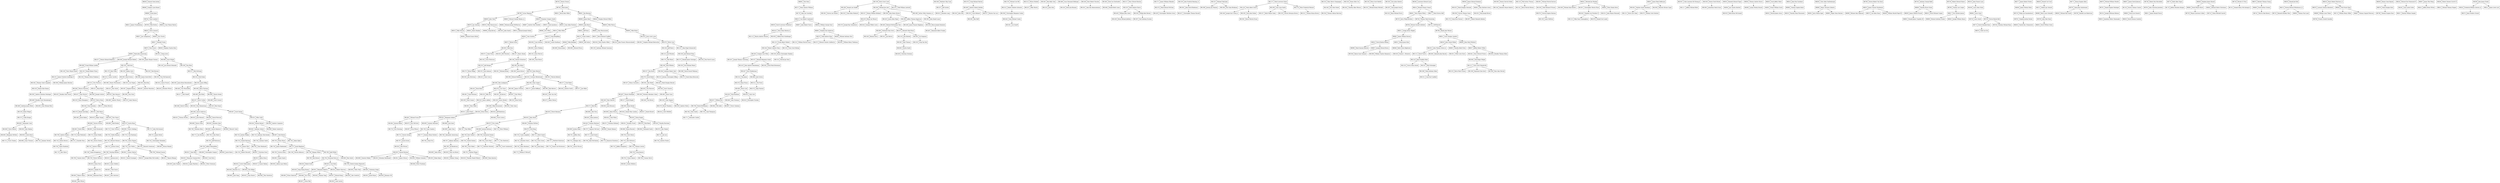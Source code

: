 digraph "Theta Kappa Zeta Family Tree" {
  /* Any edges that are invisible are not actual big little pairs, they're just there to organize the tree */
  node [shape=record]
  tk1863 [label="&Theta;&Kappa;1863|Ethan Zakowski"]
  tk1862 [label="&Theta;&Kappa;1862|Josh Yang"]
  tk1861 [label="&Theta;&Kappa;1861|Ben Wilson"]
  tk1860 [label="&Theta;&Kappa;1860|Quentin Walker"]
  tk1859 [label="&Theta;&Kappa;1859|John Tackett"]
  tk1858 [label="&Theta;&Kappa;1858|Jitmanyu SK"]
  tk1857 [label="&Theta;&Kappa;1857|Owen Pike"]
  tk1856 [label="&Theta;&Kappa;1856|Cole Perry"]
  tk1855 [label="&Theta;&Kappa;1855|Jacob Payne"]
  tk1854 [label="&Theta;&Kappa;1854|Logan Manthey"]
  tk1853 [label="&Theta;&Kappa;1853|Brendan Macdonald"]
  tk1852 [label="&Theta;&Kappa;1852|Isaac Koontz"]
  tk1851 [label="&Theta;&Kappa;1851|James Glivary"]
  tk1850 [label="&Theta;&Kappa;1850|Luke Gaston"]
  tk1849 [label="&Theta;&Kappa;1849|Peter Frachioni"]
  tk1848 [label="&Theta;&Kappa;1848|Max Danielson"]
  tk1847 [label="&Theta;&Kappa;1847|Alex Anisimov"]
  tk1846 [label="&Theta;&Kappa;1846|Zac Cline"] tk1846 -> tk1857
  tk1845 [label="&Theta;&Kappa;1845|Manav Ahuja"] tk1845 -> tk1861
  tk1844 [label="&Theta;&Kappa;1844|Raymond Zhao"]
  tk1843 [label="&Theta;&Kappa;1843|Thomas Yang"]
  tk1842 [label="&Theta;&Kappa;1842|Theo Souris"] tk1842 -> tk1847
  tk1841 [label="&Theta;&Kappa;1841|Peter Sorenson"]
  tk1840 [label="&Theta;&Kappa;1840|Chaitanya Singh"] tk1840 -> tk1858, tk1855
  tk1839 [label="&Theta;&Kappa;1839|Vidhu Naik"]
  tk1838 [label="&Theta;&Kappa;1838|Brandon Liu"] tk1838 -> tk1862
  tk1837 [label="&Theta;&Kappa;1837|Edward Kang"] tk1837 -> tk1850
  tk1836 [label="&Theta;&Kappa;1836|William Greenlee"] tk1836 -> tk1849
  tk1835 [label="&Theta;&Kappa;1835|William Chong"]
  tk1834 [label="&Theta;&Kappa;1834|Eric Billips"] tk1834 -> tk1848, tk1852
  tk1833 [label="&Theta;&Kappa;1833|Blake Baker"]
  tk1832 [label="&Theta;&Kappa;1832|Macartan Summerville"] tk1832 -> tk1841, tk1859, tk1854
  tk1831 [label="&Theta;&Kappa;1831|Benjamin Roberts"] tk1831 -> tk1837, tk1843, tk1846, tk1863
  tk1830 [label="&Theta;&Kappa;1830|Aditya Laya Mehra"]
  tk1829 [label="&Theta;&Kappa;1829|Samuel Kowing"] tk1829 -> tk1833, tk1836, tk1851, tk1853, tk1860
  tk1828 [label="&Theta;&Kappa;1828|Song Sheng Huang"]
  tk1827 [label="&Theta;&Kappa;1827|Connor Hallam"] 
  tk1826 [label="&Theta;&Kappa;1826|Alec Goodrich"] 
  tk1825 [label="&Theta;&Kappa;1825|Curtis Noble Jones"] tk1825 -> tk1834, tk1838
  tk1824 [label="&Theta;&Kappa;1824|Alan Bruner"] tk1824 -> tk1829
  tk1823 [label="&Theta;&Kappa;1823|Anakin Fry"] tk1823 -> tk1844, tk1845
  tk1822 [label="&Theta;&Kappa;1822|Sean Childers"] tk1822 -> tk1842
  tk1821 [label="&Theta;&Kappa;1821|David Gruninger"]
  tk1820 [label="&Theta;&Kappa;1820|Nick von Bulow"] tk1820 -> tk1835
  tk1819 [label="&Theta;&Kappa;1819|Dylan Verst"] tk1819 -> tk1823
  tk1818 [label="&Theta;&Kappa;1818|Timothy Daniel Pollack"]
  tk1817 [label="&Theta;&Kappa;1817|Joseph Riley McCrocklin"]
  tk1816 [label="&Theta;&Kappa;1816|Robert Kreft"] tk1816 -> tk1828
  tk1815 [label="&Theta;&Kappa;1815|Antonio Juric"] tk1815 -> tk1822
  tk1814 [label="&Theta;&Kappa;1814|Robert Hairston"] tk1814 -> tk1826
  tk1813 [label="&Theta;&Kappa;1813|Aditya Desai"] tk1813 -> tk1825, tk1827
  tk1812 [label="&Theta;&Kappa;1812|Zane Blair"] tk1812 -> tk1832, tk1856
  tk1811 [label="&Theta;&Kappa;1811|Tejaswi Bhangi"]
  tk1810 [label="&Theta;&Kappa;1810|Cory Reck"] tk1810 -> tk1831, tk1814
  tk1809 [label="&Theta;&Kappa;1809|Christopher Gregory"]
  tk1808 [label="&Theta;&Kappa;1808|Ryan Epstein"] tk1808 -> tk1831 [style=dotted; constraint=false; splines=true]
  tk1807 [label="&Theta;&Kappa;1807|Christian Stout"] tk1807 -> tk1813
  tk1806 [label="&Theta;&Kappa;1806|Ben Smith"]
  tk1805 [label="&Theta;&Kappa;1805|Shane Saylor"] tk1805 -> tk1830
  tk1804 [label="&Theta;&Kappa;1804|Jacob Myers"]
  tk1803 [label="&Theta;&Kappa;1803|Brison Mondry"]
  tk1802 [label="&Theta;&Kappa;1802|Quinn McKown"]
  tk1801 [label="&Theta;&Kappa;1801|Connor Mattox"] tk1801 -> tk1817, tk1821
  tk1800 [label="&Theta;&Kappa;1800|Aden Khan"]
  tk1799 [label="&Theta;&Kappa;1799|Derek Graham Hepworth"] tk1799 -> tk1839, tk1840
  tk1798 [label="&Theta;&Kappa;1798|Michael Gassen"] tk1798 -> tk1811
  tk1797 [label="&Theta;&Kappa;1797|Justin Eccles"] tk1797 -> tk1824
  tk1796 [label="&Theta;&Kappa;1796|Charles Earle"]
  tk1795 [label="&Theta;&Kappa;1795|Foster Horwitz"] tk1795 -> tk1819
  tk1794 [label="&Theta;&Kappa;1794|Desmond Davis Jr."] tk1794 -> tk1799, tk1810, tk1816
  tk1793 [label="&Theta;&Kappa;1793|Robert Buccelli"]
  tk1792 [label="&Theta;&Kappa;1792|Tyler Reinhardt"]
  tk1791 [label="&Theta;&Kappa;1791|Nathan Phipps"] tk1791 -> tk1808, tk1818
  tk1790 [label="&Theta;&Kappa;1790|Jeffrey Himmelblau"] tk1790 -> tk1804, tk1809, tk1812
  tk1789 [label="&Theta;&Kappa;1789|AJ Henderson"] tk1789 -> tk1800, tk1820
  tk1788 [label="&Theta;&Kappa;1788|Sterling Hayden"] tk1788 -> tk1795, tk1796, tk1815
  tk1787 [label="&Theta;&Kappa;1787|Tom Miller"]
  tk1786 [label="&Theta;&Kappa;1786|Jedd Wilder"] tk1786 -> tk1806, tk1794
  tk1785 [label="&Theta;&Kappa;1785|Noah Friz"]
  tk1784 [label="&Theta;&Kappa;1784|Gunnar Horve"]
  tk1783 [label="&Theta;&Kappa;1783|Steven Daum"] tk1783 -> tk1805
  tk1782 [label="&Theta;&Kappa;1782|Kenneth Sweetnam"]
  tk1781 [label="&Theta;&Kappa;1781|Chase Salyers"] tk1781 -> tk1802
  tk1780 [label="&Theta;&Kappa;1780|Chris Baker"] tk1780 -> tk1791
  tk1779 [label="&Theta;&Kappa;1779|Jenner Wile"] tk1779 -> tk1793, tk1807
  tk1778 [label="&Theta;&Kappa;1778|Lars Wallin"] tk1778 -> tk1788, tk1798, tk1801
  tk1777 [label="&Theta;&Kappa;1777|Zachary Brian Stichter"] tk1777 -> tk1785
  tk1776 [label="&Theta;&Kappa;1776|Alex Myers"]
  tk1775 [label="&Theta;&Kappa;1775|William D Metcalf"]
  tk1774 [label="&Theta;&Kappa;1774|Duane Lee Kristensen"]
  tk1773 [label="&Theta;&Kappa;1773|Matthew Herboth"]
  tk1772 [label="&Theta;&Kappa;1772|Ian Havens"]
  tk1771 [label="&Theta;&Kappa;1771|Alexander Goebel"]
  tk1770 [label="&Theta;&Kappa;1770|Kameron Eisenhour"]
  tk1769 [label="&Theta;&Kappa;1769|Ben Breece"]
  tk1768 [label="&Theta;&Kappa;1768|Patrick Atkinson"]
  tk1767 [label="&Theta;&Kappa;1767|Ajibayo Adeyeye"] tk1767 -> tk1789
  tk1766 [label="&Theta;&Kappa;1766|Keegan Wilbur"] tk1766 -> tk1769
  tk1765 [label="&Theta;&Kappa;1765|Scott Szatkowski"]
  tk1764 [label="&Theta;&Kappa;1764|Tyler Smith"] tk1764 -> tk1771
  tk1763 [label="&Theta;&Kappa;1763|Jeff Patterson"] tk1763 -> tk1790
  tk1762 [label="&Theta;&Kappa;1762|Davis Nygren"] tk1762 -> tk1778, tk1782
  tk1761 [label="&Theta;&Kappa;1761|Austin Niccum"]
  tk1760 [label="&Theta;&Kappa;1760|Kyle McClintick"]
  tk1759 [label="&Theta;&Kappa;1759|Greg Komora"] tk1759 -> tk1781, tk1784
  tk1758 [label="&Theta;&Kappa;1758|Taylor Knoblock"] tk1758 -> tk1776
  tk1757 [label="&Theta;&Kappa;1757|Matthew Knierman"] tk1757 -> tk1774
  tk1756 [label="&Theta;&Kappa;1756|Sailesh Kadam"] tk1756 -> tk1780
  tk1755 [label="&Theta;&Kappa;1755|Jeffery Humphrey"]
  tk1754 [label="&Theta;&Kappa;1754|Christopher Hockaden"] tk1754 -> tk1803
  tk1753 [label="&Theta;&Kappa;1753|Daniel Hartung"] tk1753 -> tk1779, tk1792
  tk1752 [label="&Theta;&Kappa;1752|Joshua Green"]
  tk1751 [label="&Theta;&Kappa;1751|Dustin George"] tk1751 -> tk1797
  tk1750 [label="&Theta;&Kappa;1750|Andrew Fowler"]
  tk1749 [label="&Theta;&Kappa;1749|Steven Doolan"]
  tk1748 [label="&Theta;&Kappa;1748|Shane Bruggeman"]
  tk1747 [label="&Theta;&Kappa;1747|Chandler Bass"]
  tk1746 [label="&Theta;&Kappa;1746|Alexander Armstrong"]
  tk1745 [label="&Theta;&Kappa;1745|Ryan Abraham"] tk1745 -> tk1775
  tk1744 [label="&Theta;&Kappa;1744|Gavin West"] tk1744 -> tk1765, tk1773
  tk1743 [label="&Theta;&Kappa;1743|Zachary Terrell"]
  tk1742 [label="&Theta;&Kappa;1742|Andrew Tebbe"] tk1742 -> tk1748
  tk1741 [label="&Theta;&Kappa;1741|Brandon Stahl"] tk1741 -> tk1745
  tk1740 [label="&Theta;&Kappa;1740|Zachary Smith"]
  tk1739 [label="&Theta;&Kappa;1739|Kurt Seibert"] tk1739 -> tk1756, tk1767
  tk1738 [label="&Theta;&Kappa;1738|Isaac Sanders"] tk1738 -> tk1751, tk1777
  tk1737 [label="&Theta;&Kappa;1737|Jacob Rigelman"] tk1737 -> tk1766, tk1768, tk1783, tk1786
  tk1736 [label="&Theta;&Kappa;1736|Colin Myers"] tk1736 -> tk1763
  tk1735 [label="&Theta;&Kappa;1735|Thomas Lowrey"] tk1735 -> tk1759
  tk1734 [label="&Theta;&Kappa;1734|Junyi Jiang"]
  tk1733 [label="&Theta;&Kappa;1733|Cole Hardman"] tk1733 -> tk1762
  tk1732 [label="&Theta;&Kappa;1732|Eric Downing"]
  tk1731 [label="&Theta;&Kappa;1731|James Butler"] tk1731 -> tk1754
  tk1730 [label="&Theta;&Kappa;1730|Adam Zigler"]
  tk1729 [label="&Theta;&Kappa;1729|Luke Thompson"]
  tk1728 [label="&Theta;&Kappa;1728|Richard Shomer"] tk1728 -> tk1742, tk1752
  tk1727 [label="&Theta;&Kappa;1727|Sunil Satish"] tk1727 -> tk1760, tk1770
  tk1726 [label="&Theta;&Kappa;1726|James Rademaker"]
  tk1725 [label="&Theta;&Kappa;1725|Zhengyu Qin"] tk1725 -> tk1761
  tk1724 [label="&Theta;&Kappa;1724|Jordon Phillips"] tk1724 -> tk1753
  tk1723 [label="&Theta;&Kappa;1723|Dale Pedzinski"]
  tk1722 [label="&Theta;&Kappa;1722|Brian Padilla"] tk1722 -> tk1749
  tk1721 [label="&Theta;&Kappa;1721|John McCormack"] tk1721 -> tk1731
  tk1720 [label="&Theta;&Kappa;1720|Casey Langdale"] tk1720 -> tk1741
  tk1719 [label="&Theta;&Kappa;1719|Alex Kittleson"] tk1719 -> tk1735, tk1755
  tk1718 [label="&Theta;&Kappa;1718|Chris Green"] tk1718 -> tk1734
  tk1717 [label="&Theta;&Kappa;1717|Tim Diedriech"]
  tk1716 [label="&Theta;&Kappa;1716|Dalton Barnes"] tk1716 -> tk1758
  tk1715 [label="&Theta;&Kappa;1715|Joe Lee"] tk1715 -> tk1750
  tk1714 [label="&Theta;&Kappa;1714|Drew Williams"]
  tk1713 [label="&Theta;&Kappa;1713|Chris Turturo"]
  tk1712 [label="&Theta;&Kappa;1712|Travis Tanaka"]
  tk1711 [label="&Theta;&Kappa;1711|Brett Sneed"] tk1711 -> tk1718, tk1757
  tk1710 [label="&Theta;&Kappa;1710|Anthony Shevchenko"] tk1710 -> tk1740
  tk1709 [label="&Theta;&Kappa;1709|Andrew Reedy"] tk1709 -> tk1716, tk1747
  tk1708 [label="&Theta;&Kappa;1708|Derek McWilliams"] tk1708 -> tk1729, tk1764
  tk1707 [label="&Theta;&Kappa;1707|Spencer McCune"] tk1707 -> tk1727
  tk1706 [label="&Theta;&Kappa;1706|Nicholas Klein"]
  tk1705 [label="&Theta;&Kappa;1705|Dyllin Kinman"] tk1705 -> tk1728
  tk1704 [label="&Theta;&Kappa;1704|Chris Hoorn"] tk1704 -> tk1719
  tk1703 [label="&Theta;&Kappa;1703|Ethan Hixon"] tk1703 -> tk1726, tk1737
  /*tk1702 [label="&Theta;&Kappa;1702|Ethan Harmon"]*/ /*GUESSED*/
  tk1701 [label="&Theta;&Kappa;1701|Jeffrey Han"] tk1701 -> tk1725
  tk1700 [label="&Theta;&Kappa;1700|Zachariah Dunbar"] tk1700 -> tk1744, tk1717
  tk1699 [label="&Theta;&Kappa;1699|Andy Chen"] tk1699 -> tk1746
  tk1698 [label="&Theta;&Kappa;1698|Robert Anderton"]
  tk1697 [label="&Theta;&Kappa;1697|Evan Wilson"]
  tk1696 [label="&Theta;&Kappa;1696|Isaac Trimmer"]
  tk1695 [label="&Theta;&Kappa;1695|Travis Stallings"] tk1695 -> tk1705, tk1733
  tk1694 [label="&Theta;&Kappa;1694|Nathaniel Smith"]
  tk1693 [label="&Theta;&Kappa;1693|Zachary Reynolds"] tk1693 -> tk1738
  tk1692 [label="&Theta;&Kappa;1692|Benjamin McNees"] tk1692 -> tk1712
  tk1691 [label="&Theta;&Kappa;1691|Scott Kucharski"] tk1691 -> tk1722
  tk1690 [label="&Theta;&Kappa;1690|Austin Hayhurst"] tk1690 -> tk1736, tk1772
  tk1689 [label="&Theta;&Kappa;1689|Todd Deskin"]
  tk1688 [label="&Theta;&Kappa;1688|Jeremy Bultema"] tk1688 -> tk1700, tk1739
  tk1687 [label="&Theta;&Kappa;1687|Seth Bowen"] tk1687 -> tk1703, tk1730
  /*tk1686 [label="&Theta;&Kappa;1686|Andrew Beadles"]*/ /*GUESSED*/
  tk1685 [label="&Theta;&Kappa;1685|Jeremy Bailey"] tk1685 -> tk1732
  tk1684 [label="&Theta;&Kappa;1684|Will Adler"]
  tk1683 [label="&Theta;&Kappa;1683|Daniel Skinner"]
  tk1682 [label="&Theta;&Kappa;1682|Derik Sikes"] tk1682 -> tk1709, tk1723
  tk1681 [label="&Theta;&Kappa;1681|Anthony Seibert"] tk1681 -> tk1687, tk1710, tk1724
  tk1680 [label="&Theta;&Kappa;1680|Darius Samz"] tk1680 -> tk1706
  tk1679 [label="&Theta;&Kappa;1679|Austin Ryan"] tk1679 -> tk1713, tk1695, tk1721
  tk1678 [label="&Theta;&Kappa;1678|Nick Reed"] tk1678 -> tk1694
  /*tk1677 [label="&Theta;&Kappa;1677|"]*/
  /*tk1676 [label="&Theta;&Kappa;1676|"]*/
  tk1675 [label="&Theta;&Kappa;1675|Eric McClure"] tk1675 -> tk1697
  tk1674 [label="&Theta;&Kappa;1674|Alec Manke"] tk1674 -> tk1715
  tk1673 [label="&Theta;&Kappa;1673|Eric Liobis"] tk1673 -> tk1688, tk1714, tk1787
  /*tk1672 [label="&Theta;&Kappa;1672|Timothy Lane"]*/
  tk1671 [label="&Theta;&Kappa;1671|Nicholas Kirkland"]
  tk1670 [label="&Theta;&Kappa;1670|Erik Hoeg"] tk1670 -> tk1711, tk1720
  tk1669 [label="&Theta;&Kappa;1669|Jordan Eaker"] tk1669 -> tk1701
  tk1668 [label="&Theta;&Kappa;1668|Josh Dash"] tk1668 -> tk1699
  tk1667 [label="&Theta;&Kappa;1667|Travis Clarkson"]
  tk1666 [label="&Theta;&Kappa;1666|Bryan Buccieri"] tk1666 -> tk1704
  /*tk1665 [label="&Theta;&Kappa;1665|"]*/
  tk1664 [label="&Theta;&Kappa;1664|Steven Proctor"] tk1664 -> tk1682, tk1691
  /*tk1663 [label="&Theta;&Kappa;1663|"]*/
  tk1662 [label="&Theta;&Kappa;1662|Nicholas McNees"] tk1662 -> tk1670
  tk1661 [label="&Theta;&Kappa;1661|Michael Fuson"] tk1661 -> tk1675, tk1685
  tk1660 [label="&Theta;&Kappa;1660|Wescott Clark"]
  tk1659 [label="&Theta;&Kappa;1659|Calvin Bush"] tk1659 -> tk1696, tk1743
  tk1658 [label="&Theta;&Kappa;1658|Timothy Burcham"] tk1658 -> tk1674
  tk1657 [label="&Theta;&Kappa;1657|William Bro"] tk1657 -> tk1708, tk1667, tk1684
  tk1656 [label="&Theta;&Kappa;1656|Wesley Benner"] tk1656 -> tk1681, tk1698
  tk1655 [label="&Theta;&Kappa;1655|John Zeiser"] tk1655 -> tk1662, tk1673
  tk1654 [label="&Theta;&Kappa;1654|Cody White"] tk1654 -> tk1671
  tk1653 [label="&Theta;&Kappa;1653|Kristopher Stuckey"]
  tk1652 [label="&Theta;&Kappa;1652|Benjamin Seibert"] tk1652 -> tk1668, tk1693
  tk1651 [label="&Theta;&Kappa;1651|Bradley Pruett"] tk1651 -> tk1666
  /*tk1650 [label="&Theta;&Kappa;1650|Michael Mast"]*/
  tk1649 [label="&Theta;&Kappa;1649|Steve Mardis"] tk1649 -> tk1692
  tk1648 [label="&Theta;&Kappa;1648|Travis Lemco"]
  /*tk1647 [label="&Theta;&Kappa;1647|"]*/ /* GUESS Anthony Klee */
  tk1646 [label="&Theta;&Kappa;1646|Alex Freeman"]
  tk1645 [label="&Theta;&Kappa;1645|Brandon Duke"] tk1645 -> tk1690, tk1660
  tk1644 [label="&Theta;&Kappa;1644|Andrew Carpenter"]
  tk1643 [label="&Theta;&Kappa;1643|Zachary Bierhaus"] tk1643 -> tk1669, tk1683, tk1707
  /*tk1642 [label="&Theta;&Kappa;1642|"]*/ /* GUESS Justin Larson */
  /*tk1641 [label="&Theta;&Kappa;1641|"]*/ /* GUESS Leyland Robinson */
  tk1640 [label="&Theta;&Kappa;1640|Derek Petersen"] tk1640 -> tk1645, tk1680
  tk1639 [label="&Theta;&Kappa;1639|Thor Nearn"] tk1639 -> tk1689, tk1664, tk1679
  /*tk1638 [label="&Theta;&Kappa;1638|John Aaron Murray"]*/
  /*tk1637 [label="&Theta;&Kappa;1637|Berell McClellan"]*/
  tk1636 [label="&Theta;&Kappa;1636|Alex Mahlan"] tk1636 -> tk1659
  tk1635 [label="&Theta;&Kappa;1635|Ryan Jackson"] tk1635 -> tk1643
  tk1634 [label="&Theta;&Kappa;1634|Brian Hicks"] tk1634 -> tk1652, tk1661
  tk1633 [label="&Theta;&Kappa;1633|Flavel Heyman"] tk1633 -> tk1655
  tk1632 [label="&Theta;&Kappa;1632|Dylan Engels"] tk1632 -> tk1651, tk1658, tk1678
  /*tk1631 [label="&Theta;&Kappa;1631|Trevor Akers"]*/
  /*tk1630 [label="&Theta;&Kappa;1630|Ronald Wuerdeman"]*/
  tk1629 [label="&Theta;&Kappa;1629|Christian Sweeney"]
  tk1628 [label="&Theta;&Kappa;1628|Daniel Marc Liechty"]
  tk1627 [label="&Theta;&Kappa;1627|Daniel Kinsell"]
  tk1626 [label="&Theta;&Kappa;1626|Nick Kaufman"] tk1626 -> tk1646, tk1657
  /*tk1625 [label="&Theta;&Kappa;1625|"]*/
  tk1624 [label="&Theta;&Kappa;1624|Cody Getz"] tk1624 -> tk1653
  tk1623 [label="&Theta;&Kappa;1623|Mike Cahill"] tk1623 -> tk1644, tk1656
  tk1622 [label="&Theta;&Kappa;1622|Thomas Brooks"]
  /*tk1621 [label="&Theta;&Kappa;1621|Austin Matt"]*/
  /*tk1620 [label="&Theta;&Kappa;1620|Anthony Varner"]*/
  tk1619 [label="&Theta;&Kappa;1619|Edgar Vargas"]
  /*tk1618 [label="&Theta;&Kappa;1618|"]*/
  /*tk1617 [label="&Theta;&Kappa;1617|Adam Sollman"]*/
  tk1616 [label="&Theta;&Kappa;1616|Jeff Rubitshun"] tk1616 -> tk1648
  /*tk1615 [label="&Theta;&Kappa;1615|"]*/ /* GUESS Dan Pechacek */
  tk1614 [label="&Theta;&Kappa;1614|Seth Mihlfeld"]
  tk1613 [label="&Theta;&Kappa;1613|Brandon Long"]
  /*tk1612 [label="&Theta;&Kappa;1612|Kyle Kustra"]*/
  tk1611 [label="&Theta;&Kappa;1611|John Kropf"]
  tk1610 [label="&Theta;&Kappa;1610|Josh Howard"]
  tk1609 [label="&Theta;&Kappa;1609|Adam Hirsch"] tk1609 -> tk1632, tk1654
  tk1608 [label="&Theta;&Kappa;1608|Alex Fine"] tk1608 -> tk1635
  tk1607 [label="&Theta;&Kappa;1607|Scott Decker"] tk1607 -> tk1623
  /*tk1606 [label="&Theta;&Kappa;1606|Keith Cooper"]*/
  tk1605 [label="&Theta;&Kappa;1605|Alexander Cook"] tk1605 -> tk1636, tk1649
  tk1604 [label="&Theta;&Kappa;1604|Josh Bronson"]
  /*tk1603 [label="&Theta;&Kappa;1603|Joseph Aubin"]*/
  tk1602 [label="&Theta;&Kappa;1602|Dustin Smith"] tk1602 -> tk1629
  tk1601 [label="&Theta;&Kappa;1601|Ross Miller"] tk1601 -> tk1611
  tk1600 [label="&Theta;&Kappa;1600|Kevin Lind"] tk1600 -> tk1624, tk1626
  /*tk1599 [label="&Theta;&Kappa;1599|"]*/
  tk1598 [label="&Theta;&Kappa;1598|Aaron Anderson"] tk1598 -> tk1610, tk1640, tk1622
  /*tk1597 [label="&Theta;&Kappa;1597|"]*/
  /*tk1596 [label="&Theta;&Kappa;1596|"]*/
  /*tk1595 [label="&Theta;&Kappa;1595|"]*/
  /*tk1594 [label="&Theta;&Kappa;1594|"]*/
  /*tk1593 [label="&Theta;&Kappa;1593|"]*/
  /*tk1592 [label="&Theta;&Kappa;1592|"]*/
  tk1591 [label="&Theta;&Kappa;1591|Neil Myers"] tk1591 -> tk1619, tk1639
  /*tk1590 [label="&Theta;&Kappa;1590|"]*/
  /*tk1589 [label="&Theta;&Kappa;1589|"]*/
  tk1588 [label="&Theta;&Kappa;1588|Mike Kruszynski"] tk1588 -> tk1634, tk1616
  /*tk1587 [label="&Theta;&Kappa;1587|Craig Kedrowski"]*/
  /*tk1586 [label="&Theta;&Kappa;1586|"]*/
  tk1585 [label="&Theta;&Kappa;1585|Ben Hoff"]
  /*tk1584 [label="&Theta;&Kappa;1584|"]*/
  /*tk1583 [label="&Theta;&Kappa;1583|Gabe Golcher"]*/
  /*tk1582 [label="&Theta;&Kappa;1582|"]*/
  /*tk1581 [label="&Theta;&Kappa;1581|"]*/
  tk1580 [label="&Theta;&Kappa;1580|Justin Bailey"]
  tk1579 [label="&Theta;&Kappa;1579|Bruce Thackery"] tk1579 -> tk1614
  /*tk1578 [label="&Theta;&Kappa;1578|"]*/
  /*tk1577 [label="&Theta;&Kappa;1577|"]*/
  tk1576 [label="&Theta;&Kappa;1576|Ryan Prince"] tk1576 -> tk1600
  /*tk1575 [label="&Theta;&Kappa;1575|"]*/
  tk1574 [label="&Theta;&Kappa;1574|Andy Nuetzel"]
  tk1573 [label="&Theta;&Kappa;1573|Collin Krepps"] tk1573 -> tk1605
  tk1572 [label="&Theta;&Kappa;1572|Bob Iles"] tk1572 -> tk1608, tk1633
  tk1571 [label="&Theta;&Kappa;1571|Brian Hirsch"]
  tk1570 [label="&Theta;&Kappa;1570|Brady Eastridge"] tk1570 -> tk1580
  /*tk1569 [label="&Theta;&Kappa;1569|"]*/
  tk1568 [label="&Theta;&Kappa;1568|David Corbin"]
  /*tk1567 [label="&Theta;&Kappa;1567|"]*/
  tk1566 [label="&Theta;&Kappa;1566|Brian Barker"] tk1566 -> tk1609, tk1627, tk1628
  tk1565 [label="&Theta;&Kappa;1565|Tyler Aune"]
  /*tk1564 [label="&Theta;&Kappa;1564|"]*/
  tk1563 [label="&Theta;&Kappa;1563|Paul Zimmerman"] tk1563 -> tk1598, tk1607
  tk1562 [label="&Theta;&Kappa;1562|Matt Thomas"] tk1562 -> tk1602
  tk1561 [label="&Theta;&Kappa;1561|Lex Seneff"]
  /*tk1560 [label="&Theta;&Kappa;1560|Brandon Mullen"]*/
  tk1559 [label="&Theta;&Kappa;1559|Andrew Morin"]
  tk1558 [label="&Theta;&Kappa;1558|Aaron Merkel"] tk1558 -> tk1565, tk1588
  tk1557 [label="&Theta;&Kappa;1557|Mike Martin"]
  /*tk1556 [label="&Theta;&Kappa;1556|Roger Lovelady"]*/
  /*tk1555 [label="&Theta;&Kappa;1555|Stephen Lauria"]*/
  tk1554 [label="&Theta;&Kappa;1554|Jason LaBella"] tk1554 -> tk1601
  /*tk1553 [label="&Theta;&Kappa;1553|Brian Klimaszewski"]*/
  /*tk1552 [label="&Theta;&Kappa;1552|Vijay Kaul"]*/
  /*tk1551 [label="&Theta;&Kappa;1551|Tyler Hougland"]*/
  /*tk1550 [label="&Theta;&Kappa;1550|Steve Dodson"]*/
  tk1549 [label="&Theta;&Kappa;1549|Keenan Davis"]
  tk1548 [label="&Theta;&Kappa;1548|Tim Brown"]
  /*tk1547 [label="&Theta;&Kappa;1547|Brandon Boys"]*/
  tk1546 [label="&Theta;&Kappa;1546|Marc Bassett"] tk1546 -> tk1572, tk1604
  tk1545 [label="&Theta;&Kappa;1545|John Amt"]
  tk1544 [label="&Theta;&Kappa;1544|Stan Zaremba"] tk1544 -> tk1570, tk1591
  tk1543 [label="&Theta;&Kappa;1543|Ron Stanis"]
  /*tk1542 [label="&Theta;&Kappa;1542|Adam Sekela"]*/
  tk1541 [label="&Theta;&Kappa;1541|Jon Reeves"]
  /*tk1540 [label="&Theta;&Kappa;1540|Keith Huster"]*/
  /*tk1539 [label="&Theta;&Kappa;1539|Jim Howard"]*/
  /*tk1538 [label="&Theta;&Kappa;1538|Paul Gross"]*/
  tk1537 [label="&Theta;&Kappa;1537|Jeff Gordon"] tk1537 -> tk1613
  /*tk1536 [label="&Theta;&Kappa;1536|Matt Domoradzki"]*/
  tk1535 [label="&Theta;&Kappa;1535|Chris Bohnert"] tk1535 -> tk1585
  /*tk1534 [label="&Theta;&Kappa;1534|Steve Beccia"]*/
  tk1533 [label="&Theta;&Kappa;1533|Billy Art"] tk1533 -> tk1554
  tk1532 [label="&Theta;&Kappa;1532|Kevin Olsen"] tk1532 -> tk1544, tk1571
  /*tk1531 [label="&Theta;&Kappa;1531|Jeff Iten"]*/
  /*tk1530 [label="&Theta;&Kappa;1530|David Whitman"]*/
  tk1529 [label="&Theta;&Kappa;1529|Brent Weigel"] tk1529 -> tk1573
  tk1528 [label="&Theta;&Kappa;1528|Cody Wagner"] tk1528 -> tk1559, tk1579
  tk1527 [label="&Theta;&Kappa;1527|Ruston Van Lue"]
  tk1526 [label="&Theta;&Kappa;1526|Greg Van Dyk"]
  /*tk1525 [label="&Theta;&Kappa;1525|Caleb Tennis"]*/
  tk1524 [label="&Theta;&Kappa;1524|Brad Stull"]
  /*tk1523 [label="&Theta;&Kappa;1523|"]*/
  /*tk1522 [label="&Theta;&Kappa;1522|"]*/
  /*tk1521 [label="&Theta;&Kappa;1521|"]*/
  tk1520 [label="&Theta;&Kappa;1520|Ryan Monaghan"]
  tk1519 [label="&Theta;&Kappa;1519|Andy Maxson"]
  /*tk1518 [label="&Theta;&Kappa;1518|"]*/
  tk1517 [label="&Theta;&Kappa;1517|David Kugler"] tk1517 -> tk1566
  tk1516 [label="&Theta;&Kappa;1516|Jim Kubicek"] tk1516 -> tk1562
  /*tk1515 [label="&Theta;&Kappa;1515|Scott Joji"]*/
  tk1514 [label="&Theta;&Kappa;1514|Tim James"] tk1514 -> tk1576
  tk1513 [label="&Theta;&Kappa;1513|Wilson Hubbell"] tk1513 -> tk1557
  tk1512 [label="&Theta;&Kappa;1512|Tim Finch"] tk1512 -> tk1574
  /*tk1511 [label="&Theta;&Kappa;1511|"]*/
  tk1510 [label="&Theta;&Kappa;1510|John Doty"]
  tk1509 [label="&Theta;&Kappa;1509|Nick Cramer"]
  tk1508 [label="&Theta;&Kappa;1508|Matthew Olig Crain"] tk1508 -> tk1537
  tk1507 [label="&Theta;&Kappa;1507|Steve Corbin"] tk1507 -> tk1543, tk1563, tk1568
  tk1506 [label="&Theta;&Kappa;1506|Nicholas Abraham Cohen"] tk1506 -> tk1548
  /*tk1505 [label="&Theta;&Kappa;1505|Benjamin Charles Brunner"]*/
  /*tk1504 [label="&Theta;&Kappa;1504|Jay Kristoffer Brotz"]*/
  tk1503 [label="&Theta;&Kappa;1503|Kevin Joe Brannin"]
  tk1502 [label="&Theta;&Kappa;1502|RJ Barton"] tk1502 -> tk1558
  tk1501 [label="&Theta;&Kappa;1501|Alan Roy Balasundaram"]
  /*tk1500 [label="&Theta;&Kappa;1500|Chase Anderson"]*/
  /*tk1499 [label="&Theta;&Kappa;1499|"]*/
  tk1498 [label="&Theta;&Kappa;1498|Andrew Wlazlo"]
  tk1497 [label="&Theta;&Kappa;1497|Clint White"] tk1497 -> tk1524
  tk1496 [label="&Theta;&Kappa;1496|Josh Sutton"] tk1496 -> tk1512
  tk1495 [label="&Theta;&Kappa;1495|Ed Stapanon"] tk1495 -> tk1526
  /*tk1494 [label="&Theta;&Kappa;1494|Christopher Charles Schantz"]*/
  tk1493 [label="&Theta;&Kappa;1493|Glen Michael Ritzi"]
  /*tk1492 [label="&Theta;&Kappa;1492|John William Meyer III"]*/
  /*tk1491 [label="&Theta;&Kappa;1491|Eric Michael Kleen"]*/
  tk1490 [label="&Theta;&Kappa;1490|Nathaniel Alan Irwin"] tk1490 -> tk1541, tk1549
  tk1489 [label="&Theta;&Kappa;1489|Jim Hicks"] tk1489 -> tk1507
  tk1488 [label="&Theta;&Kappa;1488|Scott Grenert"]
  tk1487 [label="&Theta;&Kappa;1487|Shawn Denlinger"] tk1487 -> tk1517, tk1546
  tk1486 [label="&Theta;&Kappa;1486|Issac Desmond DeBurger"] tk1486 -> tk1503
  tk1485 [label="&Theta;&Kappa;1485|Ryan Claus"] tk1485 -> tk1528
  tk1484 [label="&Theta;&Kappa;1484|Donald Keith Casey"]
  tk1483 [label="&Theta;&Kappa;1483|Andrew Robert Barkley"] tk1483 -> tk1527, tk1535, tk1545
  tk1482 [label="&Theta;&Kappa;1482|Brad Lee Zenthoefer"] tk1482 -> tk1484
  tk1481 [label="&Theta;&Kappa;1481|Chad Wiseman"] tk1481 -> tk1509
  tk1480 [label="&Theta;&Kappa;1480|Anthony Jason Welch"] tk1480 -> tk1529
  /*tk1479 [label="&Theta;&Kappa;1479|John David Trimble"]*/
  tk1478 [label="&Theta;&Kappa;1478|Curt Stutz"] tk1478 -> tk1497, tk1502, tk1533
  tk1477 [label="&Theta;&Kappa;1477|Neil Seneff"]
  tk1476 [label="&Theta;&Kappa;1476|Joseph Ray Schmeltzer"]
  tk1475 [label="&Theta;&Kappa;1475|Kenneth Mark Rossi"] tk1475 -> tk1495, tk1516
  /*tk1474 [label="&Theta;&Kappa;1474|Koji Okamoto"]*/
  /*tk1473 [label="&Theta;&Kappa;1473|Matthe Jerome Niese"]*/
  tk1472 [label="&Theta;&Kappa;1472|Adam Nelson"]
  tk1471 [label="&Theta;&Kappa;1471|Joe Miller"]
  tk1470 [label="&Theta;&Kappa;1470|Craig Michael Martini"] tk1470 -> tk1483
  /*tk1469 [label="&Theta;&Kappa;1469|Nathan Alan Johanningsmeier"]*/
  /*tk1468 [label="&Theta;&Kappa;1468|Scott Donal Jank"]*/
  tk1467 [label="&Theta;&Kappa;1467|Raymond Albert Franko"]
  tk1466 [label="&Theta;&Kappa;1466|Shawn Dooley"] tk1466 -> tk1488
  /*tk1465 [label="&Theta;&Kappa;1465|Jarrod Marcum Dobson"]*/
  /*tk1464 [label="&Theta;&Kappa;1464|Micahel Reid Torosian"]*/
  tk1463 [label="&Theta;&Kappa;1463|Richard McSweeney Tate"] tk1463 -> tk1475, tk1490
  tk1462 [label="&Theta;&Kappa;1462|Ben Kelly Schy"] tk1462 -> tk1510
  /*tk1461 [label="&Theta;&Kappa;1461|Bryan Ross Rushing"]*/
  tk1460 [label="&Theta;&Kappa;1460|Bradley Scott Rosenberger"] tk1460 -> tk1480, tk1493
  /*tk1459 [label="&Theta;&Kappa;1459|Douglas Allen Pulskamp"]*/
  tk1458 [label="&Theta;&Kappa;1458|Kent Robert Paschen"] tk1458 -> tk1501
  tk1457 [label="&Theta;&Kappa;1457|Tony Parrish"] tk1457 -> tk1532, tk1520
  /*tk1456 [label="&Theta;&Kappa;1456|"]*/
  tk1455 [label="&Theta;&Kappa;1455|Ben Maxson"] tk1455 -> tk1498, tk1519
  tk1454 [label="&Theta;&Kappa;1454|George Wilber Lewis"]
  /*tk1453 [label="&Theta;&Kappa;1453|Michael Wade Humes"]*/
  tk1452 [label="&Theta;&Kappa;1452|Brad Henry"] tk1452 -> tk1481
  /*tk1451 [label="&Theta;&Kappa;1451|"]*/
  tk1450 [label="&Theta;&Kappa;1450|Tim Hancock"] tk1450 -> tk1487, tk1506
  tk1449 [label="&Theta;&Kappa;1449|Joseph Guthrie"]
  /*tk1448 [label="&Theta;&Kappa;1448|"]*/
  tk1447 [label="&Theta;&Kappa;1447|Kurt Fledderman"] tk1447 -> tk1496, tk1514
  /*tk1446 [label="&Theta;&Kappa;1446|Justin Tai Dodds"]*/
  tk1445 [label="&Theta;&Kappa;1445|Sean Michael Conley"] tk1445 -> tk1561
  /*tk1444 [label="&Theta;&Kappa;1444|Jesse Dean Comer"]*/
  tk1443 [label="&Theta;&Kappa;1443|Mark Douglas Bessler"]
  /*tk1442 [label="&Theta;&Kappa;1442|Peter Richard Allabaugh"]*/
  /*tk1441 [label="&Theta;&Kappa;1441|Andrew Joseph Zehnder"]*/
  tk1440 [label="&Theta;&Kappa;1440|Tim Wuestefeld"] tk1440 -> tk1477 /* LB Darrell Hardesty who has LB Deburger */
  /*tk1439 [label="&Theta;&Kappa;1439|Charlie Edward Ratz"]*/
  tk1438 [label="&Theta;&Kappa;1438|Jason Frances Rapplean"]
  tk1437 [label="&Theta;&Kappa;1437|Rimas Gozulaitis"]
  tk1436 [label="&Theta;&Kappa;1436|Scott Chasten"] tk1436 -> tk1485
  tk1435 [label="&Theta;&Kappa;1435|Nate Van Sell"] tk1435 -> tk1472
  tk1434 [label="&Theta;&Kappa;1434|Andrew Smith"]
  /*tk1433 [label="&Theta;&Kappa;1433|"]*/
  tk1432 [label="&Theta;&Kappa;1432|Bradley Hunt North"]
  /*tk1431 [label="&Theta;&Kappa;1431|Michael Jason Kratoska"]*/
  tk1430 [label="&Theta;&Kappa;1430|Brian Michael Jedlicka"]
  tk1429 [label="&Theta;&Kappa;1429|Christopher Matthew Irwin"]
  tk1428 [label="&Theta;&Kappa;1428|Rocco Joseph Dominick"] tk1428 -> tk1467
  tk1427 [label="&Theta;&Kappa;1427|Christopher Thomas Russell"]
  /*tk1426 [label="&Theta;&Kappa;1426|Anthony Paul Niese"]*/
  tk1425 [label="&Theta;&Kappa;1425|Jason Allen Major"]
  /*tk1424 [label="&Theta;&Kappa;1424|Brian M. Fentress"]*/
  /*tk1423 [label="&Theta;&Kappa;1423|Craig Thomas Donze"]*/
  tk1422 [label="&Theta;&Kappa;1422|Chris Curry"]
  /*tk1421 [label="&Theta;&Kappa;1421|"]*/
  tk1420 [label="&Theta;&Kappa;1420|Brandon Wilson"]
  tk1419 [label="&Theta;&Kappa;1419|Brian Lee Wessel"] tk1419 -> tk1454, tk1476
  /*tk1418 [label="&Theta;&Kappa;1418|Eric Lee Wathen"]*/
  /*tk1417 [label="&Theta;&Kappa;1417|Larry Wayne Tooley II"]*/
  /*tk1416 [label="&Theta;&Kappa;1416|John Bryndon Steele"]*/
  tk1415 [label="&Theta;&Kappa;1415|Ben Smith"]
  /*tk1414 [label="&Theta;&Kappa;1414|"]*/
  /*tk1413 [label="&Theta;&Kappa;1413|"]*/
  tk1412 [label="&Theta;&Kappa;1412|Ryan Rizzo"] tk1412 -> tk1455
  /*tk1411 [label="&Theta;&Kappa;1411|"]*/
  tk1410 [label="&Theta;&Kappa;1410|John Andrew Rennekamp"] tk1410 -> tk1447
  tk1409 [label="&Theta;&Kappa;1409|Barry Portman"] tk1409 -> tk1489, tk1466
  /*tk1408 [label="&Theta;&Kappa;1408|"]*/
  tk1407 [label="&Theta;&Kappa;1407|Andrew Maschino"]
  tk1406 [label="&Theta;&Kappa;1406|Ben Lyndgaard"] tk1406 -> tk1478, tk1452
  tk1405 [label="&Theta;&Kappa;1405|William John Leber"] tk1405 -> tk1430
  /*tk1404 [label="&Theta;&Kappa;1404|Michael Anthony Robert Kreiberg"]*/
  /*tk1403 [label="&Theta;&Kappa;1403|Theodore George Hulsman"]*/
  /*tk1402 [label="&Theta;&Kappa;1402|Todd Richard Hoaglund"]*/
  /*tk1401 [label="&Theta;&Kappa;1401|Rex Gordon Fuller"]*/
  /*tk1400 [label="&Theta;&Kappa;1400|Jonathan Keith Francis"]*/
  tk1399 [label="&Theta;&Kappa;1399|Paul Flory"]
  tk1398 [label="&Theta;&Kappa;1398|Jeremy Jay Flamion"]
  tk1397 [label="&Theta;&Kappa;1397|Earl Anthony Escobar"]
  tk1396 [label="&Theta;&Kappa;1396|Jeffery Thomas Epperson"] tk1396 -> tk1428, tk1438, tk1463
  tk1395 [label="&Theta;&Kappa;1395|Andrew Nicholas Denlinger"] tk1395 -> tk1460
  tk1394 [label="&Theta;&Kappa;1394|Christopher Benjamin Conley"] tk1394 -> tk1445
  /*tk1393 [label="&Theta;&Kappa;1393|Bradley Evan Comer"]*/
  tk1392 [label="&Theta;&Kappa;1392|Jason Brian Bunselmeier"] tk1392 -> tk1440 /* GUESSED by Kevin Brannin */
  tk1391 [label="&Theta;&Kappa;1391|Ken Bedel"] tk1391 -> tk1436, tk1450
  tk1390 [label="&Theta;&Kappa;1390|Kyle Bartow"] tk1390 -> tk1435
  tk1389 [label="&Theta;&Kappa;1389|Shawn Wischmeier"] tk1389 -> tk1415
  tk1388 [label="&Theta;&Kappa;1388|David Gerard Wahman"]
  tk1387 [label="&Theta;&Kappa;1387|Eugene Rector"] tk1387 -> tk1399
  /*tk1386 [label="&Theta;&Kappa;1386|"]*/
  tk1385 [label="&Theta;&Kappa;1385|James O'Dwyer"]
  tk1384 [label="&Theta;&Kappa;1384|Marcos Martinez"] tk1384 -> tk1457, tk1432, tk1449
  tk1383 [label="&Theta;&Kappa;1383|John Daniel Lazar"]
  /*tk1382 [label="&Theta;&Kappa;1382|Jeffery Lee Foale"]*/
  tk1381 [label="&Theta;&Kappa;1381|Bruce Warren Evans"]
  /*tk1380 [label="&Theta;&Kappa;1380|Justing Patrick Coakley"]*/
  /*tk1379 [label="&Theta;&Kappa;1379|Steven Michael Berg"]*/
  tk1378 [label="&Theta;&Kappa;1378|David Bedel"] tk1378 -> tk1391, tk1437, tk1443
  tk1377 [label="&Theta;&Kappa;1377|Chad Baker"] tk1377 -> tk1434, tk1471
  /*tk1376 [label="&Theta;&Kappa;1376|Joshua Aaron Trueblood"]*/
  /*tk1375 [label="&Theta;&Kappa;1375|Douglas William Payne"]*/
  tk1374 [label="&Theta;&Kappa;1374|Mark Edward McClain"] tk1374 -> tk1429
  tk1373 [label="&Theta;&Kappa;1373|Darin Ryan Klotzsche"]
  /*tk1372 [label="&Theta;&Kappa;1372|Andrew Russell Jones"]*/
  tk1371 [label="&Theta;&Kappa;1371|Jason Hoffman"]
  /*tk1370 [label="&Theta;&Kappa;1370|Brett Alan Wiltshire"]*/
  /*tk1369 [label="&Theta;&Kappa;1369|Matthew Paul Weir"]*/
  /*tk1368 [label="&Theta;&Kappa;1368|Kevin Michael Unger"]*/
  /*tk1367 [label="&Theta;&Kappa;1367|Michael Shawn Stewart"]*/
  /*tk1366 [label="&Theta;&Kappa;1366|Patrick Steven Sohaney"]*/
  /*tk1365 [label="&Theta;&Kappa;1365|David Michael Snyder"]*/
  /*tk1364 [label="&Theta;&Kappa;1364|Cory Allan Smith"]*/
  /*tk1363 [label="&Theta;&Kappa;1363|Michael Andrew Sherry"]*/
  tk1362 [label="&Theta;&Kappa;1362|Steven Lee Seyfert"]
  tk1361 [label="&Theta;&Kappa;1361|John David Riedeman"] tk1361 -> tk1427
  /*tk1360 [label="&Theta;&Kappa;1360|Daryl Lewis Peterson"]*/
  /*tk1359 [label="&Theta;&Kappa;1359|John William McBroom"]*/
  /*tk1358 [label="&Theta;&Kappa;1358|Daniel D'Andre LaBelle"]*/
  tk1357 [label="&Theta;&Kappa;1357|Dennis William Kirkland"] tk1357 -> tk1419
  tk1356 [label="&Theta;&Kappa;1356|Brad Key"] tk1356 -> tk1387, tk1407
  /*tk1355 [label="&Theta;&Kappa;1355|William Blackburn Howard"]*/
  tk1354 [label="&Theta;&Kappa;1354|Thomas Adrian Harrison"]
  /*tk1353 [label="&Theta;&Kappa;1353|John Ciro Haraguchi"]*/
  tk1352 [label="&Theta;&Kappa;1352|Aaron French"] tk1352 -> tk1420
  /*tk1351 [label="&Theta;&Kappa;1351|"]*/
  tk1350 [label="&Theta;&Kappa;1350|Jason Effing"] tk1350 -> tk1409, tk1440
  tk1349 [label="&Theta;&Kappa;1349|Tony Cooper"] tk1349 -> tk1390, tk1385, tk1371
  tk1348 [label="&Theta;&Kappa;1348|Joseph Earl Coons Jr."]
  tk1347 [label="&Theta;&Kappa;1347|Joseph Thomas Chowning"]
  tk1346 [label="&Theta;&Kappa;1346|Kurt Alan Brinkman"]
  tk1345 [label="&Theta;&Kappa;1345|Erick Mark Breneman"]
  /*tk1344 [label="&Theta;&Kappa;1344|Mark Allen Bower"]*/
  tk1343 [label="&Theta;&Kappa;1343|Phillip Kent Becher"] tk1343 -> tk1397
  tk1342 [label="&Theta;&Kappa;1342|Timothy Allen Watson"]
  /*tk1341 [label="&Theta;&Kappa;1341|John Thomas Treager"]*/
  tk1340 [label="&Theta;&Kappa;1340|Eric Dale Steele"] tk1340 -> tk1354
  /*tk1339 [label="&Theta;&Kappa;1339|Mark Alan Sparks"]*/
  /*tk1338 [label="&Theta;&Kappa;1338|Michael Levi Seals"]*/
  tk1337 [label="&Theta;&Kappa;1337|Michael Benjamin Schall"] tk1337 -> tk1345, tk1410
  /*tk1336 [label="&Theta;&Kappa;1336|"]*/
  tk1335 [label="&Theta;&Kappa;1335|Les Nugen"]
  /*tk1334 [label="&Theta;&Kappa;1334|Christopher Alan Moore"]*/
  tk1333 [label="&Theta;&Kappa;1333|Chad Allan Modesitt"] /* LB Casey Irwin -- John "JB" Brown is giving me weird inconsistent info here */
  tk1332 [label="&Theta;&Kappa;1332|Cortney Mittelsteadt"] tk1332 -> tk1349, tk1377, tk1406
  tk1331 [label="&Theta;&Kappa;1331|Michael Brady Mitchell"]
  tk1330 [label="&Theta;&Kappa;1330|Erin Michael Meyer"] tk1330 -> tk1388
  tk1329 [label="&Theta;&Kappa;1329|Paul David Laune"]
  /*tk1328 [label="&Theta;&Kappa;1328|Kenneth Michael Labhart"]*/
  tk1327 [label="&Theta;&Kappa;1327|Jim Kuntz"] tk1327 -> tk1378
  /*tk1326 [label="&Theta;&Kappa;1326|"]*/
  tk1325 [label="&Theta;&Kappa;1325|Kurt Johnson"] tk1325 -> tk1422
  /*tk1324 [label="&Theta;&Kappa;1324|Jeff Duane Johnson"]*/
  /*tk1323 [label="&Theta;&Kappa;1323|Daniel Lawrence Janko"]*/
  tk1322 [label="&Theta;&Kappa;1322|Michael Todd Jahn"] tk1322 -> tk1346, tk1398
  /*tk1321 [label="&Theta;&Kappa;1321|Shannon Wayne Holmes"]*/
  /*tk1320 [label="&Theta;&Kappa;1320|Michael Alan Haskins"]*/
  tk1319 [label="&Theta;&Kappa;1319|Mark Andrew Harris"] tk1319 -> tk1343, tk1405
  tk1318 [label="&Theta;&Kappa;1318|Dennis Kyle Hamm"] tk1318 -> tk1395
  /*tk1317 [label="&Theta;&Kappa;1317|Donal Eugene Gower"]*/
  tk1316 [label="&Theta;&Kappa;1316|Ryan Michael Ferris"]
  tk1315 [label="&Theta;&Kappa;1315|Eric Fentress"] tk1315 -> tk1384, tk1412
  tk1314 [label="&Theta;&Kappa;1314|Patrick Jay Faist"]
  tk1313 [label="&Theta;&Kappa;1313|Jeremy Christopher Effing"]
  tk1312 [label="&Theta;&Kappa;1312|Robert Mathew Edwards"] tk1312 -> tk1394 /* LB Casey Irwin -- John "JB" Brown is giving me weird inconsistent info here */
  tk1311 [label="&Theta;&Kappa;1311|Cash Earl Canfield"]
  /*tk1310 [label="&Theta;&Kappa;1310|Chad Everett Brummett"]*/
  tk1309 [label="&Theta;&Kappa;1309|John Henry Brown"] tk1309 -> tk1396, tk1425
  tk1308 [label="&Theta;&Kappa;1308|James David Britt"] tk1308 -> tk1356
  /*tk1307 [label="&Theta;&Kappa;1307|William Sean Bowen"]*/
  tk1306 [label="&Theta;&Kappa;1306|William James Boucher"]
  tk1305 [label="&Theta;&Kappa;1305|Jim McGowan"]
  /*tk1304 [label="&Theta;&Kappa;1304|"]*/
  /*tk1303 [label="&Theta;&Kappa;1303|"]*/
  tk1302 [label="&Theta;&Kappa;1302|Gregory Scot Wiley"] tk1302 -> tk1337, tk1347
  /*tk1301 [label="&Theta;&Kappa;1301|"]*/
  tk1300 [label="&Theta;&Kappa;1300|Brad Sutton"] tk1300 -> tk1335, tk1389
  /*tk1299 [label="&Theta;&Kappa;1299|Steven Heath Sunberg"]*/
  tk1298 [label="&Theta;&Kappa;1298|Ronald Lee Shaffer"] tk1298 -> tk1333, tk1362
  /*tk1297 [label="&Theta;&Kappa;1297|Robert Clifton Rogers"]*/
  tk1296 [label="&Theta;&Kappa;1296|Edward Robinson"]
  tk1295 [label="&Theta;&Kappa;1295|Kurt John Parker"] tk1295 -> tk1381
  /*tk1294 [label="&Theta;&Kappa;1294|Michael Wayne Palmer"]*/
  tk1293 [label="&Theta;&Kappa;1293|Troy McClamroch"] tk1293 -> tk1352
  /*tk1292 [label="&Theta;&Kappa;1292|Stephen Eric Mattingly"]*/
  /*tk1291 [label="&Theta;&Kappa;1291|Todd James Lemon"]*/
  /*tk1290 [label="&Theta;&Kappa;1290|Michael Thomas Kerrick"]*/
  /*tk1289 [label="&Theta;&Kappa;1289|David Edward Huey"]*/
  tk1288 [label="&Theta;&Kappa;1288|Arthur Nello Giannini, Jr."] tk1288 -> tk1383
  tk1287 [label="&Theta;&Kappa;1287|Paul Joseph Fessel"] tk1287 -> tk1316 /* LB Jon McBroom */
  tk1286 [label="&Theta;&Kappa;1286|Mark Anthony Didat"] tk1286 -> tk1311
  /*tk1285 [label="&Theta;&Kappa;1285|Richard Allen Davis, Jr."]*/
  tk1284 [label="&Theta;&Kappa;1284|Anthony Robert Dall"] tk1284 -> tk1313, tk1373
  /*tk1283 [label="&Theta;&Kappa;1283|Richard James Comer, Jr."]*/
  tk1282 [label="&Theta;&Kappa;1282|Thomas Clark Campbell"] tk1282 -> tk1318
  tk1281 [label="&Theta;&Kappa;1281|Warren Bullock"]
  tk1280 [label="&Theta;&Kappa;1280|Jason Brown"]
  /*tk1279 [label="&Theta;&Kappa;1279|Robert James Arlt"]*/
  tk1278 [label="&Theta;&Kappa;1278|Michael Lee Hill"] tk1278 -> tk1312
  /*tk1277 [label="&Theta;&Kappa;1277|Aaron James Burghardt"]*/
  /*tk1276 [label="&Theta;&Kappa;1276|David John Will"]*/
  tk1275 [label="&Theta;&Kappa;1275|Brian Whipp"] tk1275 -> tk1305
  /*tk1274 [label="&Theta;&Kappa;1274|Andrew Keith Strin"]*/
  tk1273 [label="&Theta;&Kappa;1273|Ronald James Schwipps"] tk1273 -> tk1330
  /*tk1272 [label="&Theta;&Kappa;1272|Thomas Corey Schultz"]*/
  tk1271 [label="&Theta;&Kappa;1271|James Williams Rhoades"] tk1271 -> tk1374
  /*tk1270 [label="&Theta;&Kappa;1270|Anthony Edward Pullen"]*/
  /*tk1269 [label="&Theta;&Kappa;1269|Eric William Paul"]*/
  /*tk1268 [label="&Theta;&Kappa;1268|Gregory John Orschell"]*/
  /*tk1267 [label="&Theta;&Kappa;1267|Eric Ronald Meyer"]*/
  /*tk1266 [label="&Theta;&Kappa;1266|Norman Scott McKnight"]*/
  /*tk1265 [label="&Theta;&Kappa;1265|Steven Gregory Magruder"]*/
  tk1264 [label="&Theta;&Kappa;1264|Michael Jon Lehr"] tk1264 -> tk1288, tk1309, tk1357
  /*tk1263 [label="&Theta;&Kappa;1263|Daniel Anthony Krieg"]*/
  tk1262 [label="&Theta;&Kappa;1262|Eric Julius Koetter"] tk1262 -> tk1287 /* BB Bill Didelot */
  tk1261 [label="&Theta;&Kappa;1261|Michael Jordan"]
  /*tk1260 [label="&Theta;&Kappa;1260|Brian John Ingalls"]*/
  tk1259 [label="&Theta;&Kappa;1259|John Fredrick Henning, Jr."] tk1259 -> tk1361
  tk1258 [label="&Theta;&Kappa;1258|Bryan Christopher Hankins"] tk1258 -> tk1314
  tk1257 [label="&Theta;&Kappa;1257|Keith Wayne Galey"]
  tk1256 [label="&Theta;&Kappa;1256|Thomas Edwin Finkbiner"]
  tk1255 [label="&Theta;&Kappa;1255|Erik Drake"] tk1255 -> tk1350
  /*tk1254 [label="&Theta;&Kappa;1254|Chad Anthony Dieselberg"]*/
  /*tk1253 [label="&Theta;&Kappa;1253|Ralph LeRoy Coryea III"]*/
  tk1252 [label="&Theta;&Kappa;1252|Marc Herve Champagne"] tk1252 -> tk1340
  tk1251 [label="&Theta;&Kappa;1251|Thomas Bryan Brown"]
  tk1250 [label="&Theta;&Kappa;1250|Brian Scott Babillis"] tk1250 -> tk1331
  /*tk1249 [label="&Theta;&Kappa;1249|Andrew Charles Edwards"]*/
  tk1248 [label="&Theta;&Kappa;1248|Rick Wilhelm"] tk1248 -> tk1284, tk1327
  /*tk1247 [label="&Theta;&Kappa;1247|"]*/
  /*tk1246 [label="&Theta;&Kappa;1246|"]*/
  /*tk1245 [label="&Theta;&Kappa;1245|"]*/
  tk1244 [label="&Theta;&Kappa;1244|Robert Andrew Shea"] tk1244 -> tk1258, tk1302
  /*tk1243 [label="&Theta;&Kappa;1243|Derek Russel Sharp"]*/
  /*tk1242 [label="&Theta;&Kappa;1242|Reese Allen Scott"]*/
  /*tk1241 [label="&Theta;&Kappa;1241|Mark Joseph Schmelzer"]*/
  /*tk1240 [label="&Theta;&Kappa;1240|Gary Lee Ruston"]*/
  /*tk1239 [label="&Theta;&Kappa;1239|Douglas John Rosenberger"]*/
  tk1238 [label="&Theta;&Kappa;1238|Joel Richard Plaas"] tk1238 -> tk1273, tk1329
  /*tk1237 [label="&Theta;&Kappa;1237|Chris Steven Peak"]*/
  /*tk1236 [label="&Theta;&Kappa;1236|Steve Michael Niemann"]*/
  tk1235 [label="&Theta;&Kappa;1235|Jeff Morgan"] tk1235 -> tk1325, tk1275
  tk1234 [label="&Theta;&Kappa;1234|John Meister"] tk1234 -> tk1281, tk1296, tk1332
  /*tk1233 [label="&Theta;&Kappa;1233|John Benjamin Maze"]*/
  tk1232 [label="&Theta;&Kappa;1232|Todd William Latterell"]
  tk1231 [label="&Theta;&Kappa;1231|James Fredrick Goodridge II"] tk1231 -> tk1282, tk1306
  tk1230 [label="&Theta;&Kappa;1230|Bobby Getts"] tk1230 -> tk1300, tk1308
  /*tk1229 [label="&Theta;&Kappa;1229|Brian Charles Frazier"]*/
  tk1228 [label="&Theta;&Kappa;1228|Mark Albert Durno"] tk1228 -> tk1295, tk1348
  tk1227 [label="&Theta;&Kappa;1227|Bob DeYoung"] tk1227 -> tk1255
  tk1226 [label="&Theta;&Kappa;1226|Shane Allen Cox"] tk1226 -> tk1342
  tk1225 [label="&Theta;&Kappa;1225|Kevin Ward Coryea"]
  /*tk1224 [label="&Theta;&Kappa;1224|"]*/
  /*tk1223 [label="&Theta;&Kappa;1223|"]*/
  tk1222 [label="&Theta;&Kappa;1222|Carlos Carrillo"] tk1222 -> tk1315
  /*tk1221 [label="&Theta;&Kappa;1221|"]*/
  tk1220 [label="&Theta;&Kappa;1220|Steven Dewayne Brown"]
  /*tk1219 [label="&Theta;&Kappa;1219|Clint Walter Brock"]*/
  /*tk1218 [label="&Theta;&Kappa;1218|James Michael Branham"]*/
  tk1217 [label="&Theta;&Kappa;1217|Marc Edward Bastian"] tk1217 -> tk1319
  tk1216 [label="&Theta;&Kappa;1216|Trevor Dean Arnold"]
  /*tk1215 [label="&Theta;&Kappa;1215|Matthew Scott McKelvey"]*/
  /*tk1214 [label="&Theta;&Kappa;1214|David Richard William"]*/
  /*tk1213 [label="&Theta;&Kappa;1213|Ken Albert Whitehead"]*/
  /*tk1212 [label="&Theta;&Kappa;1212|Neil John Wesseler"]*/
  /*tk1211 [label="&Theta;&Kappa;1211|Dennis Andrew Wagner"]*/
  /*tk1210 [label="&Theta;&Kappa;1210|Gregory Dewayne Tielking"]*/
  /*tk1209 [label="&Theta;&Kappa;1209|Gregory Peter Spock"]*/
  tk1208 [label="&Theta;&Kappa;1208|Gary Lynn Smith"] tk1208 -> tk1220, tk1257
  tk1207 [label="&Theta;&Kappa;1207|Rick Schwaiger"] tk1207 -> tk1286 /* LB Chris Colwell */
  /*tk1206 [label="&Theta;&Kappa;1206|"]*/
  /*tk1205 [label="&Theta;&Kappa;1205|"]*/
  /*tk1204 [label="&Theta;&Kappa;1204|"]*/
  tk1203 [label="&Theta;&Kappa;1203|Rod Retzner"] tk1203 -> tk1293
  /*tk1202 [label="&Theta;&Kappa;1202|"]*/
  /*tk1201 [label="&Theta;&Kappa;1201|"]*/
  /*tk1200 [label="&Theta;&Kappa;1200|"]*/
  /*tk1199 [label="&Theta;&Kappa;1199|"]*/
  tk1198 [label="&Theta;&Kappa;1198|Raymond Glen Kroll"]
  /*tk1197 [label="&Theta;&Kappa;1197|Anthony Kevin Kochert"]*/
  /*tk1196 [label="&Theta;&Kappa;1196|Greg William Klem"]*/
  /*tk1195 [label="&Theta;&Kappa;1195|Brian Hale Jones"]*/
  /*tk1194 [label="&Theta;&Kappa;1194|Timothy Michael Hofer"]*/
  /*tk1193 [label="&Theta;&Kappa;1193|Wade Ellis Hedrick"]*/
  tk1192 [label="&Theta;&Kappa;1192|Daniel Robert Flynn"] tk1192 -> tk1231, tk1256
  /*tk1191 [label="&Theta;&Kappa;1191|James William Eliot"]*/
  tk1190 [label="&Theta;&Kappa;1190|Kevin Scott Cook"] tk1190 -> tk1232, tk1264, tk1298 /* BB Billy Didelot */ /* BB's BB P-Nut? */
  tk1189 [label="&Theta;&Kappa;1189|Sean Bower"]
  /*tk1188 [label="&Theta;&Kappa;1188|"]*/
  /*tk1187 [label="&Theta;&Kappa;1187|"]*/
  tk1186 [label="&Theta;&Kappa;1186|Jim Albert"] tk1186 -> tk1280, tk1261, tk1234
  /*tk1185 [label="&Theta;&Kappa;1185|"]*/
  /*tk1184 [label="&Theta;&Kappa;1184|"]*/
  /*tk1183 [label="&Theta;&Kappa;1183|"]*/
  /*tk1182 [label="&Theta;&Kappa;1182|"]*/
  /*tk1181 [label="&Theta;&Kappa;1181|"]*/
  tk1180 [label="&Theta;&Kappa;1180|Ross Alan Worrall"]
  tk1179 [label="&Theta;&Kappa;1179|Peter Frederick Wentzel"] tk1179 -> tk1251
  tk1178 [label="&Theta;&Kappa;1178|John Vicke"] tk1178 -> tk1222
  /*tk1177 [label="&Theta;&Kappa;1177|Ronald Julius Szabo"]*/
  tk1176 [label="&Theta;&Kappa;1176|Greg Evan Stewart"]
  /*tk1175 [label="&Theta;&Kappa;1175|William James Stephanchick"]*/
  /*tk1174 [label="&Theta;&Kappa;1174|Jeremy John Steele"]*/
  /*tk1173 [label="&Theta;&Kappa;1173|Douglas Gregory Spitz"]*/
  /*tk1172 [label="&Theta;&Kappa;1172|Michael Joseph Ruth"]*/
  /*tk1171 [label="&Theta;&Kappa;1171|Russell Carl Olson"]*/
  tk1170 [label="&Theta;&Kappa;1170|Bob Meyer"] tk1170 -> tk1248
  /*tk1169 [label="&Theta;&Kappa;1169|"]*/
  /*tk1168 [label="&Theta;&Kappa;1168|"]*/
  /*tk1167 [label="&Theta;&Kappa;1167|"]*/
  tk1166 [label="&Theta;&Kappa;1166|Dan Klein"] tk1166 -> tk1227
  /*tk1165 [label="&Theta;&Kappa;1165|"]*/
  /*tk1164 [label="&Theta;&Kappa;1164|"]*/
  /*tk1163 [label="&Theta;&Kappa;1163|"]*/
  /*tk1162 [label="&Theta;&Kappa;1162|Andy Grinstead"]*/ /* LB Reece Scott */ /* BB Dave Cummings */
  /*tk1161 [label="&Theta;&Kappa;1161|"]*/
  /*tk1160 [label="&Theta;&Kappa;1160|"]*/
  /*tk1159 [label="&Theta;&Kappa;1159|"]*/
  /*tk1158 [label="&Theta;&Kappa;1158|"]*/
  /*tk1157 [label="&Theta;&Kappa;1157|"]*/
  /*tk1156 [label="&Theta;&Kappa;1156|"]*/
  tk1155 [label="&Theta;&Kappa;1155|Tracy Scott Bishop"]
  /*tk1154 [label="&Theta;&Kappa;1154|"]*/
  /*tk1153 [label="&Theta;&Kappa;1153|"]*/
  tk1152 [label="&Theta;&Kappa;1152|Joe Witulski"] tk1152 -> tk1170
  /*tk1151 [label="&Theta;&Kappa;1151|Mark Edward Tebbe"]*/
  /*tk1150 [label="&Theta;&Kappa;1150|David Edward Stringfield"]*/
  tk1149 [label="&Theta;&Kappa;1149|Terry Wayne Smith"]
  /*tk1148 [label="&Theta;&Kappa;1148|Steven Ralph Schwaiger"]*/
  tk1147 [label="&Theta;&Kappa;1147|Alan Hugh Schoonveld"] tk1147 -> tk1238
  tk1146 [label="&Theta;&Kappa;1146|Dennie Schoetmer"] tk1146 -> tk1235, tk1186
  /*tk1145 [label="&Theta;&Kappa;1145|Michael Joe Robertson"]*/
  tk1144 [label="&Theta;&Kappa;1144|Kenneth Wayne Roberts"]
  /*tk1143 [label="&Theta;&Kappa;1143|Douglas Michael Perry"]*/
  /*tk1142 [label="&Theta;&Kappa;1142|William Lawrence Parrish"]*/
  tk1141 [label="&Theta;&Kappa;1141|Kevin Patrick Mowan"] /* LB Steve Loken */
  tk1140 [label="&Theta;&Kappa;1140|Jon Edward Molander"]
  /*tk1139 [label="&Theta;&Kappa;1139|Kevin Wayne McNelly"]*/
  tk1138 [label="&Theta;&Kappa;1138|Lantz McElroy"]
  tk1137 [label="&Theta;&Kappa;1137|Chris Scott Mandeville"] tk1137 -> tk1180, tk1198, tk1225
  tk1136 [label="&Theta;&Kappa;1136|Todd Kost"] tk1136 -> tk1178, tk1203, tk1230
  /*tk1135 [label="&Theta;&Kappa;1135|Roger Scott Hruskovich"]*/
  /*tk1134 [label="&Theta;&Kappa;1134|Todd Michael Herr"]*/
  /*tk1133 [label="&Theta;&Kappa;1133|Steven Michael Hanshaw"]*/
  /*tk1132 [label="&Theta;&Kappa;1132|Voris Gerald Gresham"]*/
  tk1131 [label="&Theta;&Kappa;1131|William Patrick Grace"]
  tk1130 [label="&Theta;&Kappa;1130|Anthony Michael Gausman"]
  /*tk1129 [label="&Theta;&Kappa;1129|Mark Walter Forsythe"]*/
  /*tk1128 [label="&Theta;&Kappa;1128|Donald Ray Foley"]*/
  tk1127 [label="&Theta;&Kappa;1127|Mark Lawrence Dolan"] tk1127 -> tk1179, tk1208, tk1228
  /*tk1126 [label="&Theta;&Kappa;1126|Darryl Wayne Dixon"]*/
  tk1125 [label="&Theta;&Kappa;1125|Frank Albert Didelot"] tk1125 -> tk1155, tk1244
  tk1124 [label="&Theta;&Kappa;1124|John Franklin Didat"] tk1124 -> tk1207, tk1216
  /*tk1123 [label="&Theta;&Kappa;1123|Carl Walter Czarnik"]*/
  tk1122 [label="&Theta;&Kappa;1122|Mike Sean Connaughton"]
  tk1121 [label="&Theta;&Kappa;1121|Kevin Lee Coker"]
  /*tk1120 [label="&Theta;&Kappa;1120|Andrew William Carter"]*/
  /*tk1119 [label="&Theta;&Kappa;1119|Bart Kenneth Bretsch"]*/
  /*tk1118 [label="&Theta;&Kappa;1118|Steven Douglas Bensen"]*/
  tk1117 [label="&Theta;&Kappa;1117|Jeffrey Michael Belot"]
  /*tk1116 [label="&Theta;&Kappa;1116|David Christopher Becktel"]*/
  /*tk1115 [label="&Theta;&Kappa;1115|Gary Martin"]*/
  /*tk1114 [label="&Theta;&Kappa;1114|Mark Wayne Wiley"]*/
  tk1113 [label="&Theta;&Kappa;1113|Martin Andrew Wessler"]
  tk1112 [label="&Theta;&Kappa;1112|David Turich"] tk1112 -> tk1124
  /*tk1111 [label="&Theta;&Kappa;1111|Gerald Wayne Traylor"]*/
  tk1110 [label="&Theta;&Kappa;1110|Phill Arthur Thomas"] tk1110 -> tk1141
  tk1109 [label="&Theta;&Kappa;1109|James Harper Sweney"]
  /*tk1108 [label="&Theta;&Kappa;1108|Gregory John Smith"]*/
  tk1107 [label="&Theta;&Kappa;1107|Barry Shook"] tk1107 -> tk1146
  /*tk1106 [label="&Theta;&Kappa;1106|"]*/
  tk1105 [label="&Theta;&Kappa;1105|Chris Patterson"]
  tk1104 [label="&Theta;&Kappa;1104|Jeff Myers"] tk1104 -> tk1152
  /*tk1103 [label="&Theta;&Kappa;1103|"]*/
  tk1102 [label="&Theta;&Kappa;1102|Dave Morrow"] tk1102 -> tk1189
  /*tk1101 [label="&Theta;&Kappa;1101|Dean August Morretton"]*/
  /*tk1100 [label="&Theta;&Kappa;1100|Jonathan E. Mohney"]*/
  tk1099 [label="&Theta;&Kappa;1099|Frank William Liedtky"] tk1099 -> tk1149, tk1192
  /*tk1098 [label="&Theta;&Kappa;1098|Kurt Alan Kelso"]*/
  tk1097 [label="&Theta;&Kappa;1097|Robert Kenneth Keleher"]
  /*tk1095 [label="&Theta;&Kappa;1095|William Michael Gilman"]*/
  /*tk1094 [label="&Theta;&Kappa;1094|Scott Anthony Folz"]*/
  tk1093 [label="&Theta;&Kappa;1093|Dennis Derrick Dobbs"] tk1093 -> tk1144
  /*tk1092 [label="&Theta;&Kappa;1092|Mitchell Dean Day"]*/
  tk1091 [label="&Theta;&Kappa;1091|Stephen Michael Battocchio"]
  /*tk1090 [label="&Theta;&Kappa;1090|Stephen James Doerflinger"]*/
  tk1089 [label="&Theta;&Kappa;1089|Scott Wright"] tk1089 -> tk1166, tk1140
  /*tk1088 [label="&Theta;&Kappa;1088|William Robert Willoughby, Jr."]*/
  /*tk1087 [label="&Theta;&Kappa;1087|Robert Leon Wilkins"]*/
  /*tk1086 [label="&Theta;&Kappa;1086|Scott Brady Wilcoxson"]*/
  tk1085 [label="&Theta;&Kappa;1085|Dick Roger Weigel"] tk1085 -> tk1137
  /*tk1084 [label="&Theta;&Kappa;1084|Todd Lloyd Troutman"]*/
  /*tk1083 [label="&Theta;&Kappa;1083|Michael Alan Sullivan"]*/
  tk1082 [label="&Theta;&Kappa;1082|Kenneth John Rasche"]
  /*tk1081 [label="&Theta;&Kappa;1081|Elio Oradai"]*/
  /*tk1080 [label="&Theta;&Kappa;1080|Nicholas Okruch, Jr."]*/
  /*tk1079 [label="&Theta;&Kappa;1079|Larry Allen Mattingly"]*/
  tk1078 [label="&Theta;&Kappa;1078|Donald Scot Lands"]
  tk1077 [label="&Theta;&Kappa;1077|Dennis Edward Koopman"]
  /*tk1076 [label="&Theta;&Kappa;1076|Stacy Mark Himes"]*/
  tk1075 [label="&Theta;&Kappa;1075|Rodney Scott Herbert"]
  tk1074 [label="&Theta;&Kappa;1074|Steven Eugene Harman"] tk1074 -> tk1138
  /*tk1073 [label="&Theta;&Kappa;1073|Mark Lincon Hamilton"]*/
  tk1072 [label="&Theta;&Kappa;1072|Edward Charles Guilford Jr."]
  tk1071 [label="&Theta;&Kappa;1071|Gabe Fleck"] tk1071 -> tk1105
  tk1070 [label="&Theta;&Kappa;1070|Mitch Cain"] tk1070 -> tk1104, tk1147
  tk1069 [label="&Theta;&Kappa;1069|Bryan Jones"]
  /*tk1068 [label="&Theta;&Kappa;1068|Keith Wayne Heflin"]*/
  /*tk1067 [label="&Theta;&Kappa;1067|Michael Aubrey Harwood"]*/
  /*tk1066 [label="&Theta;&Kappa;1066|Robert Gordon Fessenden"]*/
  tk1065 [label="&Theta;&Kappa;1065|Johnathan Mark Evans"]
  /*tk1064 [label="&Theta;&Kappa;1064|Jeffrey Duane Zieg"]*/
  tk1063 [label="&Theta;&Kappa;1063|Steve Wubben"] tk1063 -> tk1102
  /*tk1062 [label="&Theta;&Kappa;1062|Curtis Dean Wehrley"]*/
  tk1061 [label="&Theta;&Kappa;1061|William Henry Tiedeman"]
  /*tk1060 [label="&Theta;&Kappa;1060|Michael Wayne Tatlock"]*/
  tk1059 [label="&Theta;&Kappa;1059|Clifford Paul Schellenger"] tk1059 -> tk1125
  /*tk1058 [label="&Theta;&Kappa;1058|Robert Dean Schaefer"]*/
  /*tk1057 [label="&Theta;&Kappa;1057|Barry William Schaar"]*/
  tk1056 [label="&Theta;&Kappa;1056|Steven Thomas Sauer"] tk1056 -> tk1097, tk1176
  /*tk1055 [label="&Theta;&Kappa;1055|Steven Paul Nerney"]*/
  tk1054 [label="&Theta;&Kappa;1054|Kirk Charles Miller"] tk1054 -> tk1130
  tk1053 [label="&Theta;&Kappa;1053|Keith Brian McConnell"]
  /*tk1052 [label="&Theta;&Kappa;1052|Chris Eugene McBride"]*/
  tk1051 [label="&Theta;&Kappa;1051|Doug Lewis"] tk1051 -> tk1089
  /*tk1050 [label="&Theta;&Kappa;1050|Eugene Joseph LeBoeuf"]*/
  tk1049 [label="&Theta;&Kappa;1049|Michael Alan Knecht"]
  /*tk1048 [label="&Theta;&Kappa;1048|Drew Alan Karnick"]*/
  tk1047 [label="&Theta;&Kappa;1047|Colin Laurence Ho-Tseung Jr."] tk1047 -> tk1117
  /*tk1046 [label="&Theta;&Kappa;1046|Wayne Edwin Heffner"]*/
  tk1045 [label="&Theta;&Kappa;1045|Mathew Aaron Hardman"] tk1045 -> tk1075, tk1121
  tk1044 [label="&Theta;&Kappa;1044|Baron Guye Gemmer"]
  /*tk1043 [label="&Theta;&Kappa;1043|Ronald Harry Garber"]*/
  tk1042 [label="&Theta;&Kappa;1042|Stephen Lee Fulwider II"] tk1042 -> tk1078, tk1122
  tk1041 [label="&Theta;&Kappa;1041|Dave Edward Freese"] tk1041 -> tk1085
  tk1040 [label="&Theta;&Kappa;1040|Leslie Duellman"]
  tk1039 [label="&Theta;&Kappa;1039|Todd Michael D'Orazio"] tk1039 -> tk1074
  tk1038 [label="&Theta;&Kappa;1038|Joseph Michael Didelot"] tk1038 -> tk1099, tk1136
  /*tk1037 [label="&Theta;&Kappa;1037|Brian Lee Dawson"]*/
  /*tk1036 [label="&Theta;&Kappa;1036|Donald Gerard Childress"]*/
  tk1035 [label="&Theta;&Kappa;1035|Neil Joseph Brown"]
  /*tk1034 [label="&Theta;&Kappa;1034|Glenn Dale Bridwell"]*/
  tk1033 [label="&Theta;&Kappa;1033|Bill Thrasher"]
  /*tk1032 [label="&Theta;&Kappa;1032|Mark James Evans"]*/
  tk1031 [label="&Theta;&Kappa;1031|Willie Lowe Davis"]
  tk1030 [label="&Theta;&Kappa;1030|Dennis David Burke"] tk1030 -> tk1065
  /*tk1029 [label="&Theta;&Kappa;1029|Bradley Alan Zike"]*/
  /*tk1028 [label="&Theta;&Kappa;1028|James Dinsmore Whit"]*/
  /*tk1027 [label="&Theta;&Kappa;1027|David Scott Titzer"]*/
  /*tk1026 [label="&Theta;&Kappa;1026|Hugh Joseph Thornburg"]*/
  /*tk1025 [label="&Theta;&Kappa;1025|Thomas William Tedtman"]*/
  /*tk1024 [label="&Theta;&Kappa;1024|Gerard John Tarantino"]*/
  tk1023 [label="&Theta;&Kappa;1023|Mark Douglas Sieracke"] tk1023 -> tk1056
  /*tk1022 [label="&Theta;&Kappa;1022|Steven Joseph Shannon"]*/
  tk1021 [label="&Theta;&Kappa;1021|John Thomas Seiver Jr."] tk1021 -> tk1082, tk1112
  tk1020 [label="&Theta;&Kappa;1020|John Searle"]
  /*tk1019 [label="&Theta;&Kappa;1019|Jerry Phillip Rominger"]*/
  tk1018 [label="&Theta;&Kappa;1018|Damon L. Richards"]
  /*tk1017 [label="&Theta;&Kappa;1017|Frederick Paul Rasche"]*/
  /*tk1016 [label="&Theta;&Kappa;1016|Edward Andrew Oblon"]*/
  tk1015 [label="&Theta;&Kappa;1015|John Wayne Moranski"]
  tk1014 [label="&Theta;&Kappa;1014|John Francis Messerschmidt"]
  /*tk1013 [label="&Theta;&Kappa;1013|Scott Alan McCan"]*/
  tk1012 [label="&Theta;&Kappa;1012|Terry Dean Martin Jr."] tk1012 -> tk1059, tk1113
  /*tk1011 [label="&Theta;&Kappa;1011|Scott Dewayne Mabry"]*/
  tk1010 [label="&Theta;&Kappa;1010|Jerry Scott Lowe"] tk1010 -> tk1070, tk1091
  /*tk1009 [label="&Theta;&Kappa;1009|Joseph Stephen Kunkel"]*/
  tk1008 [label="&Theta;&Kappa;1008|William Charles Hannah Jr."]
  tk1007 [label="&Theta;&Kappa;1007|Christopher Martin Flynn"] tk1007 -> tk1042
  tk1006 [label="&Theta;&Kappa;1006|Howard Florus"]
  /*tk1005 [label="&Theta;&Kappa;1005|Scott Keith Fennell"]*/
  tk1004 [label="&Theta;&Kappa;1004|Cam Erekson"] tk1004 -> tk1063
  tk1003 [label="&Theta;&Kappa;1003|Bradley Thomas Elliot"]
  tk1002 [label="&Theta;&Kappa;1002|Rick Doss"] tk1002 -> tk1033, tk1071, tk1107
  tk1001 [label="&Theta;&Kappa;1001|Michael Patrick Davison"] tk1001 -> tk1039
  tk1000 [label="&Theta;&Kappa;1000|Marcelo Silvano Copat"]
  /*tk999 [label="&Theta;&Kappa;999|Edward Bruce Canary"]*/
  tk998 [label="&Theta;&Kappa;998|Lyman Wesley Busard"]
  /*tk997 [label="&Theta;&Kappa;997|Troy Scott Bishop"]*/
  tk996 [label="&Theta;&Kappa;996|Mark Seymon Benstin"]
  /*tk995 [label="&Theta;&Kappa;995|Timothy Gerard Beer"]*/
  tk994 [label="&Theta;&Kappa;994|Jay Charles Bartlett"] tk994 -> tk1053
  /*tk993 [label="&Theta;&Kappa;993|Brian Kent Bartels"]*/
  tk992 [label="&Theta;&Kappa;992|Mark John Armstrong"] tk992 -> tk1038, tk1077, tk1109
  /*tk991 [label="&Theta;&Kappa;991|John Mark Burdsall"]*/
  /*tk990 [label="&Theta;&Kappa;990|Robert Frederick von Stralendorff"]*/
  /*tk989 [label="&Theta;&Kappa;989|Jeffrey Alan Trang"]*/
  /*tk988 [label="&Theta;&Kappa;988|J. Harold Sunderlin III"]*/
  /*tk987 [label="&Theta;&Kappa;987|William Carl Salomon"]*/
  /*tk986 [label="&Theta;&Kappa;986|Ronald Anthony Russo"]*/
  /*tk985 [label="&Theta;&Kappa;985|Robert Michael Rouse"]*/
  /*tk984 [label="&Theta;&Kappa;984|Stephen John Reynolds"]*/
  tk983 [label="&Theta;&Kappa;983|Timothy Keith Putty"] tk983 -> tk1031
  /*tk982 [label="&Theta;&Kappa;982|John William Pruett"]*/
  /*tk981 [label="&Theta;&Kappa;981|Jeffrey Rene' Nadeau"]*/
  tk980 [label="&Theta;&Kappa;980|Eric Miles"]
  tk979 [label="&Theta;&Kappa;979|Todd Andrew King"] tk979 -> tk1061, tk1072, tk1131
  /*tk978 [label="&Theta;&Kappa;978|Joseph Jay Hutson"]*/
  /*tk977 [label="&Theta;&Kappa;977|David Eugene Huff"]*/
  tk976 [label="&Theta;&Kappa;976|Greg Hempfling"] tk976 -> tk1004, tk1040
  tk975 [label="&Theta;&Kappa;975|Paul Grush"] tk975 -> tk992, tk1051
  /*tk974 [label="&Theta;&Kappa;974|Alex Haram Fogelson"]*/
  /*tk973 [label="&Theta;&Kappa;973|Brian Keith Fabel"]*/
  tk972 [label="&Theta;&Kappa;972|Richie Evans"] tk972 -> tk1002
  /*tk971 [label="&Theta;&Kappa;971|Robert Alan Downs"]*/
  /*tk970 [label="&Theta;&Kappa;970|Chester Hal Crow"]*/
  /*tk969 [label="&Theta;&Kappa;969|Kenneth Joseph Carpenter"]*/
  tk968 [label="&Theta;&Kappa;968|Doug Byrum"]
  tk967 [label="&Theta;&Kappa;967|Joseph Edward Burns"] tk967 -> tk1008, tk1044
  /*tk966 [label="&Theta;&Kappa;966|Mike John Brost"]*/
  tk965 [label="&Theta;&Kappa;965|Richard Isaacs Brinly"]
  /*tk964 [label="&Theta;&Kappa;964|Charleton Langston Berk"]*/
  tk963 [label="&Theta;&Kappa;963|Alan Matthew Avery"] tk963 -> tk1035
  tk962 [label="&Theta;&Kappa;962|Peter Danial Alvey"] tk962 -> tk1015
  /*tk961 [label="&Theta;&Kappa;961|David Brian Marcadis"]*/
  /*tk960 [label="&Theta;&Kappa;960|Robert Chester Drummond"]*/
  tk959 [label="&Theta;&Kappa;959|Stephen Charles Bour"]
  /*tk958 [label="&Theta;&Kappa;958|Lee Ray Wilmes"]*/
  tk957 [label="&Theta;&Kappa;957|Jeffrey Robert Willer"] tk957 -> tk1003, tk1041
  /*tk956 [label="&Theta;&Kappa;956|Phillip Dexter Welton"]*/
  tk955 [label="&Theta;&Kappa;955|Mitchell Jon Weckop"] tk955 -> tk962, tk1007, tk1049
  /*tk954 [label="&Theta;&Kappa;954|John Scott Swearingen"]*/
  /*tk953 [label="&Theta;&Kappa;953|Stephen Michael Sternberg"]*/
  tk952 [label="&Theta;&Kappa;952|David Harlan Pelham"] tk952 -> tk967, tk996
  /*tk951 [label="&Theta;&Kappa;951|Stuart Jeffrey Marcadis"]*/
  tk950 [label="&Theta;&Kappa;950|Thomas Andrew Kouris"] tk950 -> tk998
  tk949 [label="&Theta;&Kappa;949|Mike Kempkes"] tk949 -> tk1006, tk1069
  /*tk948 [label="&Theta;&Kappa;948|Brian Patrick Kelley"]*/
  tk947 [label="&Theta;&Kappa;947|Scott Jacobsen"] tk947 -> tk980
  tk946 [label="&Theta;&Kappa;946|Keith Owen Hightower"] tk946 -> tk1018
  tk945 [label="&Theta;&Kappa;945|Barry Haskins"]
  /*tk944 [label="&Theta;&Kappa;944|Charles Allen Geswein"]*/
  tk943 [label="&Theta;&Kappa;943|Tom Furlette"] tk943 -> tk972
  /*tk942 [label="&Theta;&Kappa;942|Michael Ray Dunkel"]*/
  tk941 [label="&Theta;&Kappa;941|James Remi DeBruyne"] tk941 -> tk1000, tk1045
  tk940 [label="&Theta;&Kappa;940|James Edward DeAmico"] tk940 -> tk1023, tk963
  /*tk939 [label="&Theta;&Kappa;939|Stuart Clay Curtis"]*/
  /*tk938 [label="&Theta;&Kappa;938|Thomas James Chorba, Jr."]*/
  tk937 [label="&Theta;&Kappa;937|Kevin Richard Chaffee"] tk937 -> tk1054, tk1014
  /*tk936 [label="&Theta;&Kappa;936|Lynn Douglas Carnes"]*/
  tk935 [label="&Theta;&Kappa;935|Patrick James Avery"]
  /*tk934 [label="&Theta;&Kappa;934|Bryan Keith Wallace"]*/
  tk933 [label="&Theta;&Kappa;933|Kenneth Edward Tague"] tk933 -> tk994
  tk932 [label="&Theta;&Kappa;932|Gary Allen Finchum"]
  /*tk931 [label="&Theta;&Kappa;931|John Raymod Marshall"]*/
  /*tk930 [label="&Theta;&Kappa;930|Richard Mark Hackney"]*/
  tk929 [label="&Theta;&Kappa;929|David Lawrence Whikehart"] tk929 -> tk1012
  /*tk928 [label="&Theta;&Kappa;928|Michael Vanco, Jr."]*/
  tk927 [label="&Theta;&Kappa;927|Wendall Turley"] tk927 -> tk959, tk975
  tk926 [label="&Theta;&Kappa;926|Bill Sultze"]
  /*tk925 [label="&Theta;&Kappa;925|Ronald Allen Stilwell"]*/
  /*tk924 [label="&Theta;&Kappa;924|Steven Michael Stewart"]*/
  /*tk923 [label="&Theta;&Kappa;923|Robert Harold Stewart II"]*/
  /*tk922 [label="&Theta;&Kappa;922|Bruce Guenter Schings"]*/
  tk921 [label="&Theta;&Kappa;921|Brock Jason Rule"] tk921 -> tk946
  tk920 [label="&Theta;&Kappa;920|Mike Rasmussen"] tk920 -> tk1020, tk968
  tk919 [label="&Theta;&Kappa;919|Timothy Dean Plassmeier"] 
  tk918 [label="&Theta;&Kappa;918|John Charle Pfeifer"] tk918 -> tk983, tk1021
  /*tk917 [label="&Theta;&Kappa;917|Michael Wayne Persinger"]*/
  /*tk916 [label="&Theta;&Kappa;916|Scott Alan Orr"]*/
  tk915 [label="&Theta;&Kappa;915|Richard Joseph Nyikos"]
  tk914 [label="&Theta;&Kappa;914|Mike Miller"] tk914 -> tk976, tk943
  tk913 [label="&Theta;&Kappa;913|Mike McLear"] tk913 -> tk965; tk913 -> tk1787 [style=dotted]
  /*tk912 [label="&Theta;&Kappa;912|Robert Scott McLaughlin"]*/
  /*tk911 [label="&Theta;&Kappa;911|Fred Stewart McGurk"]*/
  /*tk910 [label="&Theta;&Kappa;910|Mark Alan Mason"]*/
  /*tk909 [label="&Theta;&Kappa;909|Mark Edwin Lindemann"]*/
  /*tk908 [label="&Theta;&Kappa;908|Robert Michael Lenich"]*/
  /*tk907 [label="&Theta;&Kappa;907|Charles David Leddon, Jr."]*/
  /*tk906 [label="&Theta;&Kappa;906|Ron Joseph Knecht"]*/
  tk905 [label="&Theta;&Kappa;905|Jerry Wayne Ingle"]
  tk904 [label="&Theta;&Kappa;904|Michael Anthony Hurt"]
  /*tk903 [label="&Theta;&Kappa;903|Daniel Joseph Heidelberger"]*/
  tk902 [label="&Theta;&Kappa;902|Stuart William Gosch"] tk902 -> tk935
  /*tk901 [label="&Theta;&Kappa;901|Lee Alan Gearig"]*/
  /*tk900 [label="&Theta;&Kappa;900|John Brabender"]*/
  tk899 [label="&Theta;&Kappa;899|Mike Bixler"] tk899 -> tk1010
  tk898 [label="&Theta;&Kappa;898|Michael Alan Sigmund"]
  tk897 [label="&Theta;&Kappa;897|John Robert Farris"]
  /*tk896 [label="&Theta;&Kappa;896|Scott Ray Bagwell"]*/
  tk895 [label="&Theta;&Kappa;895|Stan Woszczynski"] tk895 -> tk937
  tk894 [label="&Theta;&Kappa;894|John Mark Wilsford"] tk894 -> tk957
  tk893 [label="&Theta;&Kappa;893|Eric Viscito"] tk893 -> tk927
  /*tk892 [label="&Theta;&Kappa;892|Charles Edward Venis"]*/
  tk891 [label="&Theta;&Kappa;891|Donald James Umpleby III"]
  tk890 [label="&Theta;&Kappa;890|Richard Anthony Stuber"]
  /*tk889 [label="&Theta;&Kappa;889|Charles Aubrey Simmons, Jr."]*/
  /*tk888 [label="&Theta;&Kappa;888|Scott Andres Shultz"]*/
  tk887 [label="&Theta;&Kappa;887|Andrew Dale Sheidler"]
  /*tk886 [label="&Theta;&Kappa;886|Frank Arther Rizzo"]*/
  /*tk885 [label="&Theta;&Kappa;885|Thomas Paul Olinger"]*/
  tk884 [label="&Theta;&Kappa;884|Michael Joseph McPherron"] tk884 -> tk915
  /*tk883 [label="&Theta;&Kappa;883|Darl Eugene Lehenbauer"]*/
  tk882 [label="&Theta;&Kappa;882|James William Huston"] tk882 -> tk921, tk952
  /*tk881 [label="&Theta;&Kappa;881|David Richard Hummel"]*/
  tk880 [label="&Theta;&Kappa;880|Roger Dean Hatcher"]
  /*tk879 [label="&Theta;&Kappa;879|Matthew Thomas Harter"]*/
  tk878 [label="&Theta;&Kappa;878|Frank Golden"] tk878 -> tk926, tk949
  /*tk877 [label="&Theta;&Kappa;877|"]*/
  tk876 [label="&Theta;&Kappa;876|Jay Gehring"] tk876 -> tk913, tk945
  /*tk875 [label="&Theta;&Kappa;875|Stanley Lester Fraley"]*/
  tk874 [label="&Theta;&Kappa;874|Todd Lee Eck"]
  tk873 [label="&Theta;&Kappa;873|Lee Allen Dunn"]
  /*tk872 [label="&Theta;&Kappa;872|Alan Frank Dorfmeyer"]*/
  /*tk871 [label="&Theta;&Kappa;871|Jeffrey Richard Danner"]*/
  /*tk870 [label="&Theta;&Kappa;870|Christopher Jon Chulumovich"]*/
  /*tk869 [label="&Theta;&Kappa;869|Darl Gene Boysel"]*/
  tk868 [label="&Theta;&Kappa;868|Thomas Eugene Boyle"] tk868 -> tk919
  /*tk867 [label="&Theta;&Kappa;867|Alan Ross Bell"]*/
  /*tk866 [label="&Theta;&Kappa;866|William Joe Beard"]*/
  tk865 [label="&Theta;&Kappa;865|Stephen Earl Anderson"] tk865 -> tk904, tk979
  /*tk864 [label="&Theta;&Kappa;864|Earl Allen Stalter"]*/
  tk863 [label="&Theta;&Kappa;863|Edward George Malone, Jr."] tk863 -> tk884
  /*tk862 [label="&Theta;&Kappa;862|Larry Michael Krieg"]*/
  /*tk861 [label="&Theta;&Kappa;861|James Richard Eifert"]*/
  tk860 [label="&Theta;&Kappa;860|Henry Terrence Doherty"] tk860 -> tk880, tk905
  tk859 [label="&Theta;&Kappa;859|Mike Warne"] tk859 -> tk899
  tk858 [label="&Theta;&Kappa;858|Charlie Roy Urbanowich"]
  /*tk857 [label="&Theta;&Kappa;857|Jimmie Joe Trueblood"]*/
  /*tk856 [label="&Theta;&Kappa;856|Steven Dennis Thompson"]*/
  /*tk855 [label="&Theta;&Kappa;855|Wayne Ivan Steinberg"]*/
  tk854 [label="&Theta;&Kappa;854|William George Starr"] tk854 -> tk865
  tk853 [label="&Theta;&Kappa;853|Farquhar Gregory Smith"] tk853 -> tk947, tk932, tk887
  /*tk852 [label="&Theta;&Kappa;852|Martin Patrick Seffrin"]*/
  tk851 [label="&Theta;&Kappa;851|Scott Douglas Sanders"] tk851 -> tk894, tk918
  /*tk850 [label="&Theta;&Kappa;850|Randy Gene Russell"]*/
  /*tk849 [label="&Theta;&Kappa;849|David Alan Rice"]*/
  /*tk848 [label="&Theta;&Kappa;848|James David Raaf"]*/
  /*tk847 [label="&Theta;&Kappa;847|Jay Dee Pinson II"]*/
  /*tk846 [label="&Theta;&Kappa;846|Michael H. Peters"]*/
  tk845 [label="&Theta;&Kappa;845|Jeff Pauls"] tk845 -> tk878
  tk844 [label="&Theta;&Kappa;844|Douglas Edward Miller"]
  /*tk843 [label="&Theta;&Kappa;843|Dennis Lee Mayer"]*/
  tk842 [label="&Theta;&Kappa;842|Joseph William Hance"]
  /*tk841 [label="&Theta;&Kappa;841|Rick William Gesse"]*/
  /*tk840 [label="&Theta;&Kappa;840|Gary James Gadomski"]*/
  tk839 [label="&Theta;&Kappa;839|James Willard Frizzell"] tk839 -> tk891
  tk838 [label="&Theta;&Kappa;838|William Harold Fogel III"]
  tk837 [label="&Theta;&Kappa;837|Joe Caltagirone"]
  tk836 [label="&Theta;&Kappa;836|John Barry"] tk836 -> tk845, tk895, tk914
  tk835 [label="&Theta;&Kappa;835|David William Steen"]
  tk834 [label="&Theta;&Kappa;834|Gary Wayne Martin"]
  /*tk833 [label="&Theta;&Kappa;833|Kevin Patrick Germain"]*/
  /*tk832 [label="&Theta;&Kappa;832|Walter James Dickerson"]*/
  /*tk831 [label="&Theta;&Kappa;831|Tad Orin Wells"]*/
  tk830 [label="&Theta;&Kappa;830|Chris Allen VanDenburgh"] tk830 -> tk860
  /*tk829 [label="&Theta;&Kappa;829|Herman Eugene Turner, Jr."]*/
  /*tk828 [label="&Theta;&Kappa;828|Alan Wayne Stoner"]*/
  /*tk827 [label="&Theta;&Kappa;827|Peter Charles Smith"]*/
  tk826 [label="&Theta;&Kappa;826|Michael Kim Smith"]
  tk825 [label="&Theta;&Kappa;825|Jonathan Walter Shoemaker"]
  /*tk824 [label="&Theta;&Kappa;824|Michael Anthony Norris"]*/
  tk823 [label="&Theta;&Kappa;823|James Vincent Nordmeyer"] tk823 -> tk838, tk873, tk898
  tk822 [label="&Theta;&Kappa;822|Kevin Kent Miller"]
  tk821 [label="&Theta;&Kappa;821|Gregg Arthur Migaki"] tk821 -> tk882
  tk820 [label="&Theta;&Kappa;820|Scott Jeffery Meier"] tk820 -> tk902 /* Nicknamed "Uncle"*/
  tk819 [label="&Theta;&Kappa;819|Steve Leonard"] tk819 -> tk837, tk893
  /*tk818 [label="&Theta;&Kappa;818|John Michael Kovich"]*/
  tk817 [label="&Theta;&Kappa;817|Eric Nichols Jansen"] tk817 -> tk842, tk890
  tk816 [label="&Theta;&Kappa;816|David Duncan Goodwin"]
  /*tk815 [label="&Theta;&Kappa;815|Arthur Hilton Gemmer"]*/
  tk814 [label="&Theta;&Kappa;814|John Paul Gardener"] tk814 -> tk868
  tk813 [label="&Theta;&Kappa;813|Guy Robert Gadomski"] tk813 -> tk854, tk897, tk929
  tk812 [label="&Theta;&Kappa;812|James Fruedenberg"]
  tk811 [label="&Theta;&Kappa;811|James Ronald Flesch"]
  tk810 [label="&Theta;&Kappa;810|David Michael Cooper"]
  tk809 [label="&Theta;&Kappa;809|John Clem"] tk809 -> tk876, tk920
  tk808 [label="&Theta;&Kappa;808|James Boyd"] tk808 -> tk836, tk859
  /*tk807 [label="&Theta;&Kappa;807|Steven Karl Roggenkamp"]*/
  tk806 [label="&Theta;&Kappa;806|Timothy Bruce Stone"] tk806 -> tk810, tk839
  tk805 [label="&Theta;&Kappa;805|David Lee Schacht"] tk805 -> tk816
  /*tk804 [label="&Theta;&Kappa;804|James Pierce Johnson"]*/
  /*tk803 [label="&Theta;&Kappa;803|Michael David Hublar"]*/
  /*tk802 [label="&Theta;&Kappa;802|Robert Michael Hayden"]*/
  tk801 [label="&Theta;&Kappa;801|Jim Benzing"] tk801 -> tk808, tk844
  /*tk800 [label="&Theta;&Kappa;800|Rudy Gene Sanders"]*/
  tk799 [label="&Theta;&Kappa;799|Cyriac Wegman"] tk799 -> tk809, tk853, tk863
  tk798 [label="&Theta;&Kappa;798|Randy Jean Warner"] tk798 -> tk851
  /*tk797 [label="&Theta;&Kappa;797|Timothy Eugene Voegele"]*/
  tk796 [label="&Theta;&Kappa;796|Steven Robert Van Dyck"] tk796 -> tk823
  /*tk787 [label="&Theta;&Kappa;787|Philip Kent McLaighlin"]*/
  /*tk788 [label="&Theta;&Kappa;788|Kevin Mark Otto"]*/
  /*tk789 [label="&Theta;&Kappa;789|Donald Carson Rahke"]*/
  tk790 [label="&Theta;&Kappa;790|Randall Lee Robertson"]
  /*tk791 [label="&Theta;&Kappa;791|Steven Gene Rodich"]*/
  tk792 [label="&Theta;&Kappa;792|Mark John Salzbrenner"] tk792 -> tk790, tk826
  /*tk793 [label="&Theta;&Kappa;793|Terry Lee Slack"]*/
  /*tk794 [label="&Theta;&Kappa;794|Bruce Kevin Tevault"]*/
  /*tk795 [label="&Theta;&Kappa;795|Gary Leon Tingley"]*/
  tk786 [label="&Theta;&Kappa;786|Mike Korkos"] tk786 -> tk819
  tk785 [label="&Theta;&Kappa;785|John Christian Jacobsen"] tk785 -> tk811
  tk784 [label="&Theta;&Kappa;784|Richard Arnold Gollhofer"] tk784 -> tk821
  /*tk783 [label="&Theta;&Kappa;783|Stephen Eugene Flamion"]*/
  /*tk782 [label="&Theta;&Kappa;782|Scot David Eisenhard"]*/
  tk781 [label="&Theta;&Kappa;781|Stephen Jordan Decker"] tk781 -> tk858
  tk780 [label="&Theta;&Kappa;780|Thomas Lee Cooper"] tk780 -> tk817
  tk779 [label="&Theta;&Kappa;779|Alan Lee Cassiday"] tk779 -> tk813
  tk778 [label="&Theta;&Kappa;778|Jeffrey Brandon Burgan"]
  /*tk777 [label="&Theta;&Kappa;777|Harold Wayne Baumgartner"]*/
  /*tk776 [label="&Theta;&Kappa;776|David Strother Allen"]*/
  /*tk775 [label="&Theta;&Kappa;775|Rory Neil Adams"]*/
  tk774 [label="&Theta;&Kappa;774|Keith Allen Tague"] tk774 -> tk778
  /*tk773 [label="&Theta;&Kappa;773|James Michael Neukam"]*/
  tk772 [label="&Theta;&Kappa;772|David Glendale Knoy"] tk772 -> tk874
  tk771 [label="&Theta;&Kappa;771|Bryan Eugene Allen"] tk771 -> tk792
  /*tk770 [label="&Theta;&Kappa;770|Ronald Clayton Sturgeon"]*/
  tk769 [label="&Theta;&Kappa;769|John Dale Shaw"] tk769 -> tk835
  /*tk768 [label="&Theta;&Kappa;768|Gary Lee Wooddell"]*/
  /*tk767 [label="&Theta;&Kappa;767|John Phillip Sweany"]*/
  /*tk766 [label="&Theta;&Kappa;766|James Norman Scahill"]*/
  /*tk765 [label="&Theta;&Kappa;765|Ronald William McCullough"]*/
  tk764 [label="&Theta;&Kappa;764|Vince Lambert"] tk764 -> tk786, tk812, tk834
  /*tk751 [label="&Theta;&Kappa;751|Richard Stephen Tiek"]*/
  /*tk752 [label="&Theta;&Kappa;752|Valentine Mary Jankowski"]*/
  /*tk753 [label="&Theta;&Kappa;753|Arthur Russell Nelson"]*/
  /*tk754 [label="&Theta;&Kappa;754|Danny Joe Price"]*/
  tk755 [label="&Theta;&Kappa;755|Glenn Mitchell Garrett"]
  /*tk756 [label="&Theta;&Kappa;756|Charles Edward Epstein"]*/
  /*tk757 [label="&Theta;&Kappa;757|Greg Robert Dawson"]*/
  tk758 [label="&Theta;&Kappa;758|Robert Edward Hynes"] tk758 -> tk780
  /*tk759 [label="&Theta;&Kappa;759|Robert Joseph Rendaci"]*/
  /*tk760 [label="&Theta;&Kappa;760|Nicholas Dale Adams"]*/
  /*tk761 [label="&Theta;&Kappa;761|Michael Ray Gambrell"]*/
  /*tk762 [label="&Theta;&Kappa;762|Richard Alan Holmes"]*/
  /*tk763 [label="&Theta;&Kappa;763|Lestle Vaughn Huey"]*/
  tk750 [label="&Theta;&Kappa;750|Larry Smith"]
  /*tk749 [label="&Theta;&Kappa;749|Kevin William Smith"]*/
  /*tk748 [label="&Theta;&Kappa;748|Mark William Schnaith"]*/
  /*tk747 [label="&Theta;&Kappa;747|Philip Kent Salitros"]*/
  tk746 [label="&Theta;&Kappa;746|Nicholas Michael Ryan"]
  tk745 [label="&Theta;&Kappa;745|Joseph Whitman Rebone"] tk745 -> tk825
  tk744 [label="&Theta;&Kappa;744|Anthony George Rafel"] tk744 -> tk806
  /*tk743 [label="&Theta;&Kappa;743|Michael Albert Mussallem"]*/
  tk742 [label="&Theta;&Kappa;742|Donald Henry McCullough II"]
  tk741 [label="&Theta;&Kappa;741|Marvin Dale Keown"]
  tk740 [label="&Theta;&Kappa;740|Mark Jones"] tk740 -> tk799, tk801, tk822
  /*tk739 [label="&Theta;&Kappa;739|Stephen Albert Huckaba"]*/
  tk738 [label="&Theta;&Kappa;738|Robert Roy Hirschfeld"] tk738 -> tk785
  /*tk736 [label="&Theta;&Kappa;736|Thomas Francis Gettelfinger"]*/
  /*tk737 [label="&Theta;&Kappa;737|John Frederick Gillespie"]*/
  /*tk735 [label="&Theta;&Kappa;735|Steven Anderson Eisenbrown"]*/
  tk734 [label="&Theta;&Kappa;734|Steven Thomas Clauter"] tk734 -> tk805
  tk733 [label="&Theta;&Kappa;733|Jerry Philip Brothers"]
  /*tk732 [label="&Theta;&Kappa;732|Charles William Beeler"]*/
  tk731 [label="&Theta;&Kappa;731|Cliff Barrett"] tk731 -> tk798
  /*tk730 [label="&Theta;&Kappa;730|Gregory Paul Grimes"]*/
  tk729 [label="&Theta;&Kappa;729|Wayne Lawrence Collier"]
  tk728 [label="&Theta;&Kappa;728|Steven Renick Bell"] tk728 -> tk746, tk772
  tk727 [label="&Theta;&Kappa;727|Dean Chester Willman"] tk727 -> tk779
  /*tk726 [label="&Theta;&Kappa;726|John Robert White"]*/
  tk725 [label="&Theta;&Kappa;725|Kenneth Bradley West"]
  /*tk724 [label="&Theta;&Kappa;724|Benjamin J. Tucker"]*/
  /*tk723 [label="&Theta;&Kappa;723|Raymond Lee Summerlot"]*/
  /*tk722 [label="&Theta;&Kappa;722|Darrell Stuart Roum"]*/
  /*tk721 [label="&Theta;&Kappa;721|William Scott Rice"]*/
  /*tk720 [label="&Theta;&Kappa;720|Thomas Joseph Rathz"]*/
  tk719 [label="&Theta;&Kappa;719|Philip Lee Quackenbush"] tk719 -> tk781
  tk718 [label="&Theta;&Kappa;718|Ritchie D. Price"] tk718 -> tk742
  /*tk717 [label="&Theta;&Kappa;717|Randall Nelson Nesbit"]*/
  /*tk716 [label="&Theta;&Kappa;716|Gregory Alan Morrison"]*/
  /*tk715 [label="&Theta;&Kappa;715|Rex William Mook"]*/
  /*tk714 [label="&Theta;&Kappa;714|John E. Mitchelson"]*/
  tk713 [label="&Theta;&Kappa;713|William Henry Miller"]
  /*tk712 [label="&Theta;&Kappa;712|James Michael Lynn"]*/
  /*tk711 [label="&Theta;&Kappa;711|Joseph Byron Kumpf"]*/
  /*tk710 [label="&Theta;&Kappa;710|Robert Allen Iserloth"]*/
  /*tk709 [label="&Theta;&Kappa;709|David Michael Hutchens"]*/
  tk708 [label="&Theta;&Kappa;708|Thomas Eugene Hunt"]
  /*tk707 [label="&Theta;&Kappa;707|James Melvin Gutting"]*/
  tk706 [label="&Theta;&Kappa;706|Francis Gerald Gomolka"]
  /*tk705 [label="&Theta;&Kappa;705|Richard Mark Flora"]*/
  tk704 [label="&Theta;&Kappa;704|Thomas Mark Easterday"] tk704 -> tk731, tk784
  tk703 [label="&Theta;&Kappa;703|Dennis Dumas"] tk703 -> tk740
  /*tk702 [label="&Theta;&Kappa;702|Thomas Jefferson Dixon"]*/
  tk701 [label="&Theta;&Kappa;701|Daniel Eugene Denlinger"] tk701 -> tk745
  /*tk700 [label="&Theta;&Kappa;700|Ronnie Michael Davis"]*/
  /*tk699 [label="&Theta;&Kappa;699|Ronald Allan Cowan"]*/
  /*tk698 [label="&Theta;&Kappa;698|Richard Charles Blodgett"]*/
  /*tk697 [label="&Theta;&Kappa;697|Kenneth Lyle Wooddell II"]*/
  /*tk696 [label="&Theta;&Kappa;696|Gregory John Smith"]*/
  tk695 [label="&Theta;&Kappa;695|Thomas Paul Land"]
  tk694 [label="&Theta;&Kappa;694|James Wesley Hicks"] tk694 -> tk719
  /*tk693 [label="&Theta;&Kappa;693|Mark Richard Heidelberger"]*/
  tk692 [label="&Theta;&Kappa;692|Tom Hans"] tk692 -> tk727
  tk691 [label="&Theta;&Kappa;691|Terry Wayne White"] tk691 -> tk704, tk733 // Nicknamed "Marengo"
  /*tk690 [label="&Theta;&Kappa;690|Steve Richard White"]*/
  tk689 [label="&Theta;&Kappa;689|William Louis Thaler"] tk689 -> tk706
  tk688 [label="&Theta;&Kappa;688|Brett Louis Schmidli"] tk688 -> tk769
  tk687 [label="&Theta;&Kappa;687|Thomas Osgood Peterson"]
  tk686 [label="&Theta;&Kappa;686|Ernie Jones"] tk686 -> tk764
  tk685 [label="&Theta;&Kappa;685|David Wayne Harris"] tk685 -> tk729
  /*tk684 [label="&Theta;&Kappa;684|Stephen Edward Guedet"]*/
  tk683 [label="&Theta;&Kappa;683|David Arthur Greene"] tk683 -> tk741
  /*tk682 [label="&Theta;&Kappa;682|Timothy Arthur Gray"]*/
  /*tk681 [label="&Theta;&Kappa;681|Paul Edward Cross"]*/
  /*tk680 [label="&Theta;&Kappa;680|Robert Michael Schall"]*/
  tk679 [label="&Theta;&Kappa;679|Mark Douglas Rose"] tk679 -> tk708
  /*tk678 [label="&Theta;&Kappa;678|Darryl Duane Huyett"]*/
  tk677 [label="&Theta;&Kappa;677|Mark Steven Hoff"]
  tk676 [label="&Theta;&Kappa;676|Leonard Thomas Blackwell"] tk676 -> tk689
  tk675 [label="&Theta;&Kappa;675|Herbert Thomas Young"] tk675 -> tk683
  tk674 [label="&Theta;&Kappa;674|Vernon Edward Whitehouse, Jr."] tk674 -> tk695, tk725
  /*tk673 [label="&Theta;&Kappa;673|Leo Alan Weiss"]*/
  tk672 [label="&Theta;&Kappa;672|Robert Jay Schacht"] tk672 -> tk688
  /*tk671 [label="&Theta;&Kappa;671|Kenneth Charles Oberst"]*/
  tk670 [label="&Theta;&Kappa;670|Michael William Mueller"] tk670 -> tk701
  /*tk669 [label="&Theta;&Kappa;669|Lance Cameron Kuhnapfel"]*/
  tk668 [label="&Theta;&Kappa;668|Gregory Lynn Kinner"] tk668 -> tk686
  tk667 [label="&Theta;&Kappa;667|James David Johnson"] tk667 -> tk734
  /*tk666 [label="&Theta;&Kappa;666|Jackson Eugene Hutson"]*/
  /*tk665 [label="&Theta;&Kappa;665|Geoff James Germane"]*/
  tk664 [label="&Theta;&Kappa;664|Larry Geier"] tk664 -> tk728, tk750
  /*tk663 [label="&Theta;&Kappa;663|William Bruce Engle"]*/
  tk662 [label="&Theta;&Kappa;662|Richard Marlo Christman"] tk662 -> tk755
  /*tk661 [label="&Theta;&Kappa;661|Richie Lee Brunnemer"]*/
  /*tk660 [label="&Theta;&Kappa;660|Raymond Jay Jirousek"]*/
  /*tk659 [label="&Theta;&Kappa;659|Joseph Anthony Stal, Jr."]*/
  /*tk658 [label="&Theta;&Kappa;658|Edward Eugene Spangler"]*/
  tk657 [label="&Theta;&Kappa;657|Sherley William Sample"]
  tk656 [label="&Theta;&Kappa;656|Fred Stuart King"] tk656 -> tk713, tk687
  /*tk655 [label="&Theta;&Kappa;655|Alan Charles Hruby"]*/
  /*tk654 [label="&Theta;&Kappa;654|Alan Lee Feldmeyer"]*/
  /*tk653 [label="&Theta;&Kappa;653|Paul Vincent Archer"]*/
  tk652 [label="&Theta;&Kappa;652|Jeffrey Brent Witten"]
  /*tk651 [label="&Theta;&Kappa;651|Jeffrey Charles Smirz"]*/
  /*tk650 [label="&Theta;&Kappa;650|Terry Lee Luster"]*/
  /*tk649 [label="&Theta;&Kappa;649|Randall Lee Foulke"]*/
  /*tk648 [label="&Theta;&Kappa;648|Roger Charles Ward"]*/
  /*tk647 [label="&Theta;&Kappa;647|James Southworth III"]*/
  /*tk646 [label="&Theta;&Kappa;646|Kenneth Leo Simpson"]*/
  /*tk645 [label="&Theta;&Kappa;645|Gregory Michael Shutske"]*/
  /*tk644 [label="&Theta;&Kappa;644|William Douglas Schindel"]*/
  /*tk643 [label="&Theta;&Kappa;643|John Willard Phipps"]*/
  /*tk642 [label="&Theta;&Kappa;642|Thomas Allen Merrill"]*/
  /*tk641 [label="&Theta;&Kappa;641|Richard Leslie McCammon"]*/
  /*tk640 [label="&Theta;&Kappa;640|Roger Keith LaCosse"]*/
  tk639 [label="&Theta;&Kappa;639|Dennis Gene Kopcha"] tk639 -> tk679
  tk638 [label="&Theta;&Kappa;638|Stephen James Kinsell"] tk638 -> tk662, tk685
  /*tk637 [label="&Theta;&Kappa;637|Michael Watt Harrison"]*/
  /*tk636 [label="&Theta;&Kappa;636|John Richard Fish"]*/
  /*tk635 [label="&Theta;&Kappa;635|George William Felix"]*/
  /*tk634 [label="&Theta;&Kappa;634|William Craig Collisson"]*/
  /*tk633 [label="&Theta;&Kappa;633|Steven Lynd Boyce"]*/
  /*tk632 [label="&Theta;&Kappa;632|Edward Charles Arnold"]*/
  /*tk631 [label="&Theta;&Kappa;631|John Frederick Nugent"]*/
  tk630 [label="&Theta;&Kappa;630|Samuel Gene Jordan"] tk630 -> tk668
  tk629 [label="&Theta;&Kappa;629|Donald Carl Graf"] tk629 -> tk672
  /*tk628 [label="&Theta;&Kappa;628|Gary Stephen York"]*/
  /*tk627 [label="&Theta;&Kappa;627|Robert Heninger Stormont"]*/
  /*tk626 [label="&Theta;&Kappa;626|Richard Andrew Shallcross"]*/
  /*tk625 [label="&Theta;&Kappa;625|Robert William Rollings"]*/
  /*tk624 [label="&Theta;&Kappa;624|Wayne Nack"]*/
  /*tk623 [label="&Theta;&Kappa;623|Richard Lee Killion"]*/
  /*tk622 [label="&Theta;&Kappa;622|Gary George Kelm"]*/
  /*tk621 [label="&Theta;&Kappa;621|Michael Alan Jerrell"]*/
  tk620 [label="&Theta;&Kappa;620|Ronald Jed Holt"] tk620 -> tk674
  /*tk619 [label="&Theta;&Kappa;619|Alan Leon Heath"]*/
  tk618 [label="&Theta;&Kappa;618|Harry Robert Harrison, Jr."] tk618 -> tk656, tk676
  /*tk617 [label="&Theta;&Kappa;617|Edwin Grant Green"]*/
  /*tk616 [label="&Theta;&Kappa;616|Gary Martin Goodwine"]*/
  /*tk615 [label="&Theta;&Kappa;615|Morris Reed Dovey"]*/
  tk614 [label="&Theta;&Kappa;614|Richard Dayne Conard"] tk614 -> tk677, tk691
  /*tk613 [label="&Theta;&Kappa;613|James Arthur Brown"]*/
  tk612 [label="&Theta;&Kappa;612|Michael Thomas Nugent"]
  /*tk611 [label="&Theta;&Kappa;611|Gary Donald Meek"]*/
  /*tk610 [label="&Theta;&Kappa;610|Roy Everett Kaser"]*/
  /*tk609 [label="&Theta;&Kappa;609|Casey Gaines"]*/
  /*tk608 [label="&Theta;&Kappa;608|Paul Douglas Broughton"]*/
  tk607 [label="&Theta;&Kappa;607|James Woo Wong"] tk607 -> tk652
  /*tk606 [label="&Theta;&Kappa;606|Robert Russell Werner"]*/
  /*tk605 [label="&Theta;&Kappa;605|Thomas Lynn Vetters"]*/
  /*tk604 [label="&Theta;&Kappa;604|William John Uhlenbrock"]*/
  /*tk603 [label="&Theta;&Kappa;603|James Lowell Tucker, Jr."]*/
  /*tk602 [label="&Theta;&Kappa;602|Anthony Joseph Tietz"]*/
  /*tk601 [label="&Theta;&Kappa;601|Rex Owen Stockwell"]*/
  /*tk600 [label="&Theta;&Kappa;600|George Roger Sherfick"]*/
  /*tk599 [label="&Theta;&Kappa;599|George W. Shaver"]*/
  tk598 [label="&Theta;&Kappa;598|Larry Dean Olson"] tk598 -> tk664
  /*tk597 [label="&Theta;&Kappa;597|Michael Lee Morris"]*/
  /*tk596 [label="&Theta;&Kappa;596|Ronald Edwin Moore"]*/
  /*tk595 [label="&Theta;&Kappa;595|Daniel Eugene Mohr"]*/
  tk594 [label="&Theta;&Kappa;594|Lawrence Edward Lynn"] tk594 -> tk614
  /*tk593 [label="&Theta;&Kappa;593|Robert Reed Lowe"]*/
  /*tk592 [label="&Theta;&Kappa;592|Steven Albert Kennedy"]*/
  /*tk591 [label="&Theta;&Kappa;591|Michael Dean Howlett"]*/
  /*tk590 [label="&Theta;&Kappa;590|James Jay Houdeshell"]*/
  /*tk589 [label="&Theta;&Kappa;589|Charles Arthur Hills"]*/
  /*tk588 [label="&Theta;&Kappa;588|Stephen McLean Hillman"]*/
  /*tk587 [label="&Theta;&Kappa;587|Gordon Leo Higbee, Jr."]*/
  /*tk586 [label="&Theta;&Kappa;586|Michael Patrick Haley"]*/
  tk585 [label="&Theta;&Kappa;585|Gary Leslie Grebe"] tk585 -> tk657
  /*tk584 [label="&Theta;&Kappa;584|Pete Keating Doenges"]*/
  /*tk583 [label="&Theta;&Kappa;583|James Allen Coles"]*/
  /*tk582 [label="&Theta;&Kappa;582|Harry Wallace Cline, Jr."]*/
  /*tk581 [label="&Theta;&Kappa;581|William Kendall Burkhart, Jr."]*/
  /*tk580 [label="&Theta;&Kappa;580|Marlon Dale Archer"]*/
  /*tk579 [label="&Theta;&Kappa;579|Jerry Francis Novotny"]*/
  /*tk578 [label="&Theta;&Kappa;578|Mark Vincent Kelley"]*/
  tk577 [label="&Theta;&Kappa;577|James Robert Forbes"] tk577 -> tk694
  /*tk576 [label="&Theta;&Kappa;576|Ronald Terry Fisher"]*/
  /*tk575 [label="&Theta;&Kappa;575|Robert Russell Uhlmansiek"]*/
  /*tk574 [label="&Theta;&Kappa;574|John Randolph Sprouse"]*/
  /*tk573 [label="&Theta;&Kappa;573|Wade Erwin Scott"]*/
  /*tk572 [label="&Theta;&Kappa;572|Don Richard Riley"]*/
  /*tk571 [label="&Theta;&Kappa;571|Denny Lee Porter"]*/
  /*tk570 [label="&Theta;&Kappa;570|James Morgan Pettee"]*/
  /*tk569 [label="&Theta;&Kappa;569|Stephen Edward Mitchell"]*/
  /*tk568 [label="&Theta;&Kappa;568|Richard Carr McClanahan"]*/
  /*tk567 [label="&Theta;&Kappa;567|Gary Allen Magee"]*/
  /*tk566 [label="&Theta;&Kappa;566|Terrence Michael Joyce"]*/
  /*tk565 [label="&Theta;&Kappa;565|David Lee Harshbarger"]*/
  tk564 [label="&Theta;&Kappa;564|Robert Deneen Gravitt II"] tk564 -> tk612
  /*tk563 [label="&Theta;&Kappa;563|Philip Mark Gerhart"]*/
  /*tk562 [label="&Theta;&Kappa;562|Paul Reid Gaddie"]*/
  /*tk561 [label="&Theta;&Kappa;561|Robert Dean Fiess"]*/
  /*tk560 [label="&Theta;&Kappa;560|William Wilson Cure"]*/
  /*tk559 [label="&Theta;&Kappa;559|Kenneth Andrew Culp"]*/
  /*tk558 [label="&Theta;&Kappa;558|Carl Jay Bauer"]*/
  /*tk557 [label="&Theta;&Kappa;557|Louis Paul Barbin"]*/
  /*tk556 [label="&Theta;&Kappa;556|Terry Lee Agal"]*/
  /*tk555 [label="&Theta;&Kappa;555|Fredrick H. Wheeler"]*/
  tk554 [label="&Theta;&Kappa;554|John Francis Lynn"] tk554 -> tk598
  /*tk553 [label="&Theta;&Kappa;553|John Paul Howlett"]*/
  /*tk552 [label="&Theta;&Kappa;552|David Lee Ross"]*/
  /*tk551 [label="&Theta;&Kappa;551|Charles Edward Webb"]*/
  /*tk550 [label="&Theta;&Kappa;550|Raymond Nicholas Virostko"]*/
  /*tk549 [label="&Theta;&Kappa;549|Charles Edward Risch"]*/
  /*tk548 [label="&Theta;&Kappa;548|Robert Lee Placek"]*/
  /*tk547 [label="&Theta;&Kappa;547|Richard Kimmell Osburn"]*/
  /*tk546 [label="&Theta;&Kappa;546|James William Kane"]*/
  /*tk545 [label="&Theta;&Kappa;545|Roger Terrance Hybeck"]*/
  /*tk544 [label="&Theta;&Kappa;544|William Alan Holmes"]*/
  /*tk543 [label="&Theta;&Kappa;543|Paul Steven Hannah"]*/
  tk542 [label="&Theta;&Kappa;542|Richard Earl Hammond II"] tk542 -> tk585
  /*tk541 [label="&Theta;&Kappa;541|Thomas Brion Hakes"]*/
  /*tk540 [label="&Theta;&Kappa;540|Philip Rupert Fassnacht"]*/
  /*tk539 [label="&Theta;&Kappa;539|Thomas Ross Curry"]*/
  /*tk538 [label="&Theta;&Kappa;538|Stephen Craig Woolley"]*/
  /*tk537 [label="&Theta;&Kappa;537|Gordon James Phelps"]*/
  /*tk536 [label="&Theta;&Kappa;536|Neil Masaharu Matsumoto"]*/
  /*tk535 [label="&Theta;&Kappa;535|Max Eugene Joseph"]*/
  /*tk534 [label="&Theta;&Kappa;534|Donald Lee Endsley"]*/
  /*tk533 [label="&Theta;&Kappa;533|George Mont Williams"]*/
  /*tk532 [label="&Theta;&Kappa;532|Thomas Melvin Wilhoite"]*/
  /*tk531 [label="&Theta;&Kappa;531|Woodrow Allen Sutton, Jr."]*/
  /*tk530 [label="&Theta;&Kappa;530|Thomas Ross Sprouse"]*/
  /*tk529 [label="&Theta;&Kappa;529|Larry Allen Sachs"]*/
  /*tk528 [label="&Theta;&Kappa;528|Rex David Robinson"]*/
  /*tk527 [label="&Theta;&Kappa;527|Larry Ivan Michael"]*/
  /*tk526 [label="&Theta;&Kappa;526|Dennis Carl Lind"]*/
  /*tk525 [label="&Theta;&Kappa;525|William Richard Lewis"]*/
  /*tk524 [label="&Theta;&Kappa;524|Bruce Leonard Johns"]*/
  /*tk523 [label="&Theta;&Kappa;523|Edwin Wayne Jirousek"]*/
  /*tk522 [label="&Theta;&Kappa;522|Ronald Lee Haun"]*/
  /*tk521 [label="&Theta;&Kappa;521|Daniel Joseph Goodwin"]*/
  /*tk520 [label="&Theta;&Kappa;520|Richard Lee Floyd"]*/
  /*tk519 [label="&Theta;&Kappa;519|William Robert Detering"]*/
  /*tk518 [label="&Theta;&Kappa;518|Robert Jeryl Crask"]*/
  /*tk517 [label="&Theta;&Kappa;517|Phillip Lee Carter"]*/
  /*tk516 [label="&Theta;&Kappa;516|Byron Grant Buck"]*/
  /*tk515 [label="&Theta;&Kappa;515|Dennis Clyde Berry"]*/
  /*tk514 [label="&Theta;&Kappa;514|Robert Clinton Allen III"]*/
  /*tk513 [label="&Theta;&Kappa;513|Robert Elliott Leonard"]*/
  /*tk512 [label="&Theta;&Kappa;512|Philip Howard Halt"]*/
  /*tk511 [label="&Theta;&Kappa;511|Jerry Lee Copenhefer"]*/
  /*tk510 [label="&Theta;&Kappa;510|Stephen Patrick Watson"]*/
  /*tk509 [label="&Theta;&Kappa;509|Ronald Francis Turaski, Jr."]*/
  /*tk508 [label="&Theta;&Kappa;508|Andrew Dezso Szilagyi, Jr."]*/
  /*tk507 [label="&Theta;&Kappa;507|Allen Rayl Stanley"]*/
  /*tk506 [label="&Theta;&Kappa;506|Norman George Schuld"]*/
  /*tk505 [label="&Theta;&Kappa;505|Curtis Preston Pease"]*/
  /*tk504 [label="&Theta;&Kappa;504|John Alan Kuhn"]*/
  /*tk503 [label="&Theta;&Kappa;503|Richard Tobey King"]*/
  /*tk502 [label="&Theta;&Kappa;502|Stephen Wayne James"]*/
  /*tk501 [label="&Theta;&Kappa;501|Lowell Gene Hardwick"]*/
  /*tk500 [label="&Theta;&Kappa;500|John Edwin Diefenbaugh"]*/
  /*tk499 [label="&Theta;&Kappa;499|Robert Charles Blahut"]*/
  /*tk498 [label="&Theta;&Kappa;498|Dale Everett Barkley"]*/
  /*tk497 [label="&Theta;&Kappa;497|Howard George Alm"]*/
  /*tk496 [label="&Theta;&Kappa;496|Mars John Gralia II"]*/
  /*tk495 [label="&Theta;&Kappa;495|James Daniel Watkins"]*/
  /*tk494 [label="&Theta;&Kappa;494|James William Schulz"]*/
  /*tk493 [label="&Theta;&Kappa;493|Donald Dean Miller"]*/
  /*tk492 [label="&Theta;&Kappa;492|Vaughn Robert Love"]*/
  /*tk491 [label="&Theta;&Kappa;491|William Louis Bergstrand"]*/
  /*tk490 [label="&Theta;&Kappa;490|Elmer Duane Elbert"]*/
  /*tk489 [label="&Theta;&Kappa;489|Larry Wayne MacDonald"]*/
  /*tk488 [label="&Theta;&Kappa;488|Robert Ray Gordon"]*/
  /*tk487 [label="&Theta;&Kappa;487|Robert Edward Valle"]*/
  /*tk486 [label="&Theta;&Kappa;486|Michael DeWan Thomas"]*/
  /*tk485 [label="&Theta;&Kappa;485|Charles Thomas Terry"]*/
  /*tk484 [label="&Theta;&Kappa;484|Harry William Templin"]*/
  /*tk483 [label="&Theta;&Kappa;483|John Richard Stockton"]*/
  /*tk482 [label="&Theta;&Kappa;482|Wilford Palmer Stratten"]*/
  /*tk481 [label="&Theta;&Kappa;481|John Allen Rohr"]*/
  /*tk480 [label="&Theta;&Kappa;480|Harold Joseph Reilly"]*/
  /*tk479 [label="&Theta;&Kappa;479|Carl Edward Moffett"]*/
  /*tk478 [label="&Theta;&Kappa;478|William Lee Kovacs"]*/
  /*tk477 [label="&Theta;&Kappa;477|Bruce MacNeill Kopf"]*/
  /*tk476 [label="&Theta;&Kappa;476|Curtis R. Jones"]*/
  /*tk475 [label="&Theta;&Kappa;475|Jon Steven Hunt"]*/
  /*tk474 [label="&Theta;&Kappa;474|George Thomas Holmes III"]*/
  /*tk473 [label="&Theta;&Kappa;473|Robert Irving Dice, Jr."]*/
  /*tk472 [label="&Theta;&Kappa;472|Gregory Lynn Bolt"]*/
  /*tk471 [label="&Theta;&Kappa;471|Daniel Robert Little"]*/
  /*tk470 [label="&Theta;&Kappa;470|Alfred Lee Story"]*/
  /*tk469 [label="&Theta;&Kappa;469|James Edward Young"]*/
  /*tk468 [label="&Theta;&Kappa;468|Horace Edward Wetzell, Jr."]*/
  /*tk467 [label="&Theta;&Kappa;467|John Wesley Ulmer"]*/
  /*tk466 [label="&Theta;&Kappa;466|Ronald John Susemichel"]*/
  /*tk465 [label="&Theta;&Kappa;465|William David Randolph"]*/
  /*tk464 [label="&Theta;&Kappa;464|William Bernard Nicewanger"]*/
  /*tk463 [label="&Theta;&Kappa;463|George Manning Newman"]*/
  /*tk462 [label="&Theta;&Kappa;462|Kenneth Harold Miller"]*/
  /*tk461 [label="&Theta;&Kappa;461|Robert Lee Light"]*/
  /*tk460 [label="&Theta;&Kappa;460|Jeffery James Lew"]*/
  /*tk459 [label="&Theta;&Kappa;459|Dennis Karwatka"]*/
  /*tk458 [label="&Theta;&Kappa;458|John Robert Hobbs"]*/
  /*tk457 [label="&Theta;&Kappa;457|Michael Hamilton Hayes"]*/
  /*tk456 [label="&Theta;&Kappa;456|Max Edward Goodwin"]*/
  /*tk455 [label="&Theta;&Kappa;455|David Alan Dumford"]*/
  /*tk454 [label="&Theta;&Kappa;454|Richard Joseph Daniels"]*/
  /*tk453 [label="&Theta;&Kappa;453|Edward Joseph Blahut II"]*/
  /*tk452 [label="&Theta;&Kappa;452|William Wythe Barone"]*/
  /*tk451 [label="&Theta;&Kappa;451|Ronald Lee Johnson"]*/
  /*tk450 [label="&Theta;&Kappa;450|William Roland Brown"]*/
  /*tk449 [label="&Theta;&Kappa;449|John Elliott Tindall"]*/
  /*tk448 [label="&Theta;&Kappa;448|John Wilfred Haley"]*/
  /*tk447 [label="&Theta;&Kappa;447|Tommy Joe Bedwell"]*/
  /*tk446 [label="&Theta;&Kappa;446|Jerry DeLon Badger"]*/
  /*tk445 [label="&Theta;&Kappa;445|Richard Hall Thompson"]*/
  /*tk444 [label="&Theta;&Kappa;444|Fred H. Terry"]*/
  /*tk443 [label="&Theta;&Kappa;443|Don Lenas Robinson"]*/
  /*tk442 [label="&Theta;&Kappa;442|Richard Lewis Mills"]*/
  /*tk441 [label="&Theta;&Kappa;441|Ronald Lloyd Klinect"]*/
  /*tk440 [label="&Theta;&Kappa;440|Andrew Paul Hrezo"]*/
  /*tk439 [label="&Theta;&Kappa;439|Jerome Everett Hahn"]*/
  /*tk438 [label="&Theta;&Kappa;438|Donald Allen Bonness"]*/
  /*tk437 [label="&Theta;&Kappa;437|Stephen Dennis Ban"]*/
  /*tk436 [label="&Theta;&Kappa;436|Joseph Wayne Andel"]*/
  /*tk435 [label="&Theta;&Kappa;435|Alan Haynes Johnson"]*/
  /*tk434 [label="&Theta;&Kappa;434|James William Funk"]*/
  /*tk433 [label="&Theta;&Kappa;433|Don Louis Dekker"]*/
  /*tk432 [label="&Theta;&Kappa;432|James Herman Coffenberry, Jr."]*/
  /*tk431 [label="&Theta;&Kappa;431|George Alfred Trunster"]*/
  /*tk430 [label="&Theta;&Kappa;430|Stephen Iverson Skersick"]*/
  /*tk429 [label="&Theta;&Kappa;429|John Robert Ray"]*/
  /*tk428 [label="&Theta;&Kappa;428|Richard Earl Pike"]*/
  /*tk427 [label="&Theta;&Kappa;427|Larry Wayne Myers"]*/
  /*tk426 [label="&Theta;&Kappa;426|Robert David Michael"]*/
  /*tk425 [label="&Theta;&Kappa;425|Ronald Joe Ireland"]*/
  /*tk424 [label="&Theta;&Kappa;424|Lawrence Leroy Hartley"]*/
  /*tk423 [label="&Theta;&Kappa;423|Gale Kay Hurst"]*/
  /*tk422 [label="&Theta;&Kappa;422|Warren Kester Griffith"]*/
  /*tk421 [label="&Theta;&Kappa;421|James Kenneth Gates"]*/
  /*tk420 [label="&Theta;&Kappa;420|Herbert Joseph Gladden"]*/
  /*tk419 [label="&Theta;&Kappa;419|William Ronald Fenoglio"]*/
  /*tk418 [label="&Theta;&Kappa;418|Robert Jourdan Checkley"]*/
  /*tk417 [label="&Theta;&Kappa;417|Stephen Dee Burton"]*/
  /*tk416 [label="&Theta;&Kappa;416|Phillips Ballantyne"]*/
  /*tk415 [label="&Theta;&Kappa;415|Russell E. Archer, Jr."]*/
  /*tk414 [label="&Theta;&Kappa;414|Robert Perry Amos"]*/
  /*tk413 [label="&Theta;&Kappa;413|James Robert Montgomery"]*/
  /*tk412 [label="&Theta;&Kappa;412|John Albert Bratt"]*/
  /*tk411 [label="&Theta;&Kappa;411|Robert Milton Arthur"]*/
  /*tk410 [label="&Theta;&Kappa;410|John Edgar Witcher"]*/
  /*tk409 [label="&Theta;&Kappa;409|Donald Ray Weidner"]*/
  /*tk408 [label="&Theta;&Kappa;408|Conrad Dale McGinnis"]*/
  /*tk407 [label="&Theta;&Kappa;407|William Owen Young"]*/
  /*tk406 [label="&Theta;&Kappa;406|Robert Bruce Stevens"]*/
  /*tk405 [label="&Theta;&Kappa;405|William Henry Schaper"]*/
  /*tk404 [label="&Theta;&Kappa;404|Fred Richard Schaefer"]*/
  /*tk403 [label="&Theta;&Kappa;403|Gary William Phipps"]*/
  /*tk402 [label="&Theta;&Kappa;402|Charles Monroe Overbey"]*/
  /*tk401 [label="&Theta;&Kappa;401|Vern Smith McKenzie"]*/
  /*tk400 [label="&Theta;&Kappa;400|Bruce Allen McDowell"]*/
  /*tk399 [label="&Theta;&Kappa;399|James Ulysses Kincaid"]*/
  /*tk398 [label="&Theta;&Kappa;398|Noble Franklin Huff"]*/
  /*tk397 [label="&Theta;&Kappa;397|Terry Von Hallcom"]*/
  /*tk396 [label="&Theta;&Kappa;396|Barton Louis Gronberg"]*/
  /*tk395 [label="&Theta;&Kappa;395|Frank Thomas Feutz"]*/
  /*tk394 [label="&Theta;&Kappa;394|Robert Ray Doom"]*/
  /*tk393 [label="&Theta;&Kappa;393|William Joseph Paton"]*/
  /*tk392 [label="&Theta;&Kappa;392|Herman Eugene Blythe"]*/
  /*tk391 [label="&Theta;&Kappa;391|John Shelley Kennedy"]*/
  /*tk390 [label="&Theta;&Kappa;390|Richard Bradford Kirby"]*/
  /*tk389 [label="&Theta;&Kappa;389|Barlow Ward Brooks, Jr."]*/
  /*tk388 [label="&Theta;&Kappa;388|Laurence Joseph Logue"]*/
  /*tk387 [label="&Theta;&Kappa;387|Larry Gene Kirts"]*/
  /*tk386 [label="&Theta;&Kappa;386|Robert William Kennelly"]*/
  /*tk385 [label="&Theta;&Kappa;385|Donald Hart Johnson"]*/
  /*tk384 [label="&Theta;&Kappa;384|John William Jardine"]*/
  /*tk383 [label="&Theta;&Kappa;383|Marlen DeMoss Hildenbrand"]*/
  /*tk382 [label="&Theta;&Kappa;382|Carl Thomas Herakovich"]*/
  /*tk381 [label="&Theta;&Kappa;381|Hugh Allen Griffin"]*/
  /*tk380 [label="&Theta;&Kappa;380|Gerald Lee Gaskins"]*/
  /*tk379 [label="&Theta;&Kappa;379|Frederick Donald Fowler"]*/
  /*tk378 [label="&Theta;&Kappa;378|John Reid Davis"]*/
  /*tk377 [label="&Theta;&Kappa;377|Irvin Reed Weir"]*/
  /*tk376 [label="&Theta;&Kappa;376|Richard Lee Brown"]*/
  tk375 [label="&Theta;&Kappa;375|John Frederic Oswalt"]
  /*tk374 [label="&Theta;&Kappa;374|Billy Dean Brittain"]*/
  /*tk373 [label="&Theta;&Kappa;373|Dan Gilbert Mook"]*/
  /*tk372 [label="&Theta;&Kappa;372|James Wilbert Barrick"]*/
  /*tk371 [label="&Theta;&Kappa;371|Laurence Morton Brady"]*/
  /*tk379 [label="&Theta;&Kappa;379|Thomas Edwin Steproe"]*/
  /*tk369 [label="&Theta;&Kappa;369|Erick Arthur Ressler"]*/
  /*tk368 [label="&Theta;&Kappa;368|James Carroll Oakes"]*/
  /*tk367 [label="&Theta;&Kappa;367|Frank Palmer Holinard"]*/
  /*tk366 [label="&Theta;&Kappa;366|James Linley Massey"]*/
  /*tk365 [label="&Theta;&Kappa;365|Paul Howard Lewis"]*/
  /*tk364 [label="&Theta;&Kappa;364|Dale Curtis Hoak"]*/
  /*tk363 [label="&Theta;&Kappa;363|Norbert Hugh Failing"]*/
  /*tk362 [label="&Theta;&Kappa;362|Joseph Frank Doninger"]*/
  /*tk361 [label="&Theta;&Kappa;361|Hobart Darold Cook"]*/
  /*tk360 [label="&Theta;&Kappa;360|Floyd Allen Koontz"]*/
  /*tk359 [label="&Theta;&Kappa;359|Howard Leon Chambers"]*/
  /*tk358 [label="&Theta;&Kappa;358|Donald Kennedy Anderson, Jr."]*/
  /*tk357 [label="&Theta;&Kappa;357|Richard Allen Newgent"]*/
  /*tk356 [label="&Theta;&Kappa;356|Timothy Buxton Zimmerman"]*/
  /*tk355 [label="&Theta;&Kappa;355|William Rufus Small"]*/
  /*tk354 [label="&Theta;&Kappa;354|Lowell Donald Simpson"]*/
  /*tk353 [label="&Theta;&Kappa;353|Jack David Shumate"]*/
  /*tk352 [label="&Theta;&Kappa;352|Robert Eugene Scofield, Jr."]*/
  /*tk351 [label="&Theta;&Kappa;351|Gerald Clinton Rose"]*/
  /*tk350 [label="&Theta;&Kappa;350|James Joseph Roach"]*/
  /*tk349 [label="&Theta;&Kappa;349|Julian Edward Pugh"]*/
  /*tk348 [label="&Theta;&Kappa;348|William Hamilton Payne"]*/
  /*tk347 [label="&Theta;&Kappa;347|Jackie Lee McDonald"]*/
  /*tk346 [label="&Theta;&Kappa;346|Gerry Albert Mattern"]*/
  /*tk345 [label="&Theta;&Kappa;345|"]*/
  /*tk344 [label="&Theta;&Kappa;344|Robert Vernon Hinshaw"]*/
  /*tk343 [label="&Theta;&Kappa;343|Chalon Andrew Harris"]*/
  tk342 [label="&Theta;&Kappa;342|Frederick William Goetsch, Jr."] tk342 -> tk375
  /*tk341 [label="&Theta;&Kappa;341|Donald Dean Calvert"]*/
  /*tk340 [label="&Theta;&Kappa;340|Harold Dinkle Brown"]*/
  /*tk339 [label="&Theta;&Kappa;339|Robert Elwood Bright"]*/
  /*tk338 [label="&Theta;&Kappa;338|James Leslie Blair"]*/
  /*tk337 [label="&Theta;&Kappa;337|John Adolph Bizal"]*/
  /*tk336 [label="&Theta;&Kappa;336|Samuel Terrell Vanover"]*/
  /*tk335 [label="&Theta;&Kappa;335|Horace Noble Norton, Jr."]*/
  /*tk334 [label="&Theta;&Kappa;334|Walter Frederick Johanningsmeier"]*/
  /*tk333 [label="&Theta;&Kappa;333|Charles Nelson Bruner"]*/
  /*tk332 [label="&Theta;&Kappa;332|Jack Rae Taylor"]*/
  /*tk331 [label="&Theta;&Kappa;331|James Edward Calabro"]*/
  /*tk330 [label="&Theta;&Kappa;330|Robert Neil Young"]*/
  /*tk329 [label="&Theta;&Kappa;329|Eugene Daniel Werner"]*/
  /*tk328 [label="&Theta;&Kappa;328|Terry Wayne Webster"]*/
  /*tk327 [label="&Theta;&Kappa;327|Nathan Ritchie"]*/
  /*tk326 [label="&Theta;&Kappa;326|Frances Donald Plociennik"]*/
  /*tk325 [label="&Theta;&Kappa;325|John William Melin"]*/
  /*tk324 [label="&Theta;&Kappa;324|Ralph David Lockhart"]*/
  /*tk323 [label="&Theta;&Kappa;323|James William Jewell"]*/
  /*tk322 [label="&Theta;&Kappa;322|Harvey Allen Greene"]*/
  /*tk321 [label="&Theta;&Kappa;321|Jerry Robert Fromholz"]*/
  /*tk320 [label="&Theta;&Kappa;320|William Newsom Crenshaw"]*/
  /*tk319 [label="&Theta;&Kappa;319|John Sidney Chunn"]*/
  /*tk318 [label="&Theta;&Kappa;318|John Dudley Binford"]*/
  /*tk317 [label="&Theta;&Kappa;317|Richard Nelson Beard"]*/
  /*tk316 [label="&Theta;&Kappa;316|William Samuel Gaither"]*/
  /*tk315 [label="&Theta;&Kappa;315|Arther Wayne Mason"]*/
  /*tk314 [label="&Theta;&Kappa;314|Donald Martin Snape"]*/
  /*tk313 [label="&Theta;&Kappa;313|Larry Gilbert Samuels"]*/
  /*tk312 [label="&Theta;&Kappa;312|James Eugene McCulloch"]*/
  tk311 [label="&Theta;&Kappa;311|James Lewis Lott"]
  /*tk310 [label="&Theta;&Kappa;310|Beuford Clay Hall, Jr."]*/
  /*tk309 [label="&Theta;&Kappa;309|David Woolan Hackett"]*/
  /*tk308 [label="&Theta;&Kappa;308|Richard Joseph Gordon"]*/
  /*tk307 [label="&Theta;&Kappa;307|Leo Leslie Beaman"]*/
  /*tk306 [label="&Theta;&Kappa;306|Chris George Paras"]*/
  /*tk305 [label="&Theta;&Kappa;305|Warren Wendell Jones"]*/
  /*tk304 [label="&Theta;&Kappa;304|Walter Allen Teague"]*/
  /*tk303 [label="&Theta;&Kappa;303|Loren K. Masley"]*/
  /*tk302 [label="&Theta;&Kappa;302|William Blake Lamb"]*/
  /*tk301 [label="&Theta;&Kappa;301|Henry Hosek"]*/
  /*tk300 [label="&Theta;&Kappa;300|Ernest Llewellyn Hillman"]*/
  /*tk299 [label="&Theta;&Kappa;299|George Sam Ross"]*/
  /*tk298 [label="&Theta;&Kappa;298|Roy Lincoln England"]*/
  /*tk297 [label="&Theta;&Kappa;297|Howard Duane Clark"]*/
  /*tk296 [label="&Theta;&Kappa;296|Abraham Moses Samuels"]*/
  /*tk295 [label="&Theta;&Kappa;295|William Damm Zopf, Jr."]*/
  /*tk294 [label="&Theta;&Kappa;294|Ronald Elmer Smith"]*/
  /*tk293 [label="&Theta;&Kappa;293|Andrew Paul Mudron"]*/
  /*tk292 [label="&Theta;&Kappa;292|James Kelley Long"]*/
  /*tk291 [label="&Theta;&Kappa;291|Kennett Madson Leforge"]*/
  /*tk290 [label="&Theta;&Kappa;290|George Ronald Runyan"]*/
  tk289 [label="&Theta;&Kappa;289|John James Freely"] tk289 -> tk311, tk342
  /*tk288 [label="&Theta;&Kappa;288|Jesse William Foreman, Jr."]*/
  /*tk287 [label="&Theta;&Kappa;287|Jack Loehr Farell"]*/
  /*tk286 [label="&Theta;&Kappa;286|Robert Bruce Barton"]*/
  /*tk285 [label="&Theta;&Kappa;285|Ralph M. Schmidt"]*/
  /*tk284 [label="&Theta;&Kappa;284|Roy Alleyne Moody"]*/
  /*tk283 [label="&Theta;&Kappa;283|Ralph Allen Forsaith"]*/
  /*tk282 [label="&Theta;&Kappa;282|Glen Arthur Rout"]*/
  /*tk281 [label="&Theta;&Kappa;281|Howard Kenneth Pedigo"]*/
  /*tk280 [label="&Theta;&Kappa;280|Gunter Ludwig Thiel"]*/
  /*tk279 [label="&Theta;&Kappa;279|Jack Bamon Hughes"]*/
  /*tk278 [label="&Theta;&Kappa;278|Richard Lee Sage"]*/
  /*tk277 [label="&Theta;&Kappa;277|Allan Walker Stiles"]*/
  /*tk276 [label="&Theta;&Kappa;276|Marc Wayne Broemmelsiek"]*/
  /*tk275 [label="&Theta;&Kappa;275|Robert Lee Risher"]*/
  /*tk274 [label="&Theta;&Kappa;274|Richard Dale Thomas"]*/
  /*tk273 [label="&Theta;&Kappa;273|Carl Henry Bals"]*/
  /*tk272 [label="&Theta;&Kappa;272|William Edwin Weaver"]*/
  /*tk271 [label="&Theta;&Kappa;271|William Charles Post"]*/
  /*tk270 [label="&Theta;&Kappa;270|Mac Fehsenfeld"]*/
  /*tk269 [label="&Theta;&Kappa;269|Thomas Perl Reifenberg"]*/
  /*tk268 [label="&Theta;&Kappa;268|John Franklin Bogardus"]*/
  /*tk267 [label="&Theta;&Kappa;267|Alvin Baynard Thomas"]*/
  /*tk266 [label="&Theta;&Kappa;266|Richard August Spiroff"]*/
  /*tk265 [label="&Theta;&Kappa;265|Leonard Duane Pyle"]*/
  /*tk264 [label="&Theta;&Kappa;264|James Thomas Norman"]*/
  /*tk263 [label="&Theta;&Kappa;263|Leo Eldred Little"]*/
  /*tk262 [label="&Theta;&Kappa;262|Robert Paul Failing, Jr."]*/
  /*tk261 [label="&Theta;&Kappa;261|James Dwight Dunlop II"]*/
  /*tk260 [label="&Theta;&Kappa;260|William Charles Chambers"]*/
  /*tk259 [label="&Theta;&Kappa;259|Darrell Vernon Couch"]*/
  /*tk258 [label="&Theta;&Kappa;258|William Howard Bennett"]*/
  /*tk257 [label="&Theta;&Kappa;257|Ralph Kohl Bennett"]*/
  /*tk256 [label="&Theta;&Kappa;256|John Frank Barco"]*/
  /*tk255 [label="&Theta;&Kappa;255|John Allen Bannister"]*/
  /*tk254 [label="&Theta;&Kappa;254|James Willard Ellington"]*/
  /*tk253 [label="&Theta;&Kappa;253|Samuel Joe Lynch"]*/
  /*tk252 [label="&Theta;&Kappa;252|Richard Earle McLaughlin"]*/
  /*tk251 [label="&Theta;&Kappa;251|Frederick Wilton Garry"]*/
  /*tk250 [label="&Theta;&Kappa;250|Rembert Thigpen Gladin, Jr."]*/
  /*tk249 [label="&Theta;&Kappa;249|Billy Joe Atto"]*/
  /*tk248 [label="&Theta;&Kappa;248|Gordon Charles Fowler, Jr."]*/
  /*tk247 [label="&Theta;&Kappa;247|Hubert Warren Evinger"]*/
  /*tk246 [label="&Theta;&Kappa;246|Wayne Melvin Barker"]*/
  /*tk245 [label="&Theta;&Kappa;245|John Charles Drane"]*/
  /*tk244 [label="&Theta;&Kappa;244|William James Tilton"]*/
  /*tk243 [label="&Theta;&Kappa;243|Maurice Duane Hunt"]*/
  /*tk242 [label="&Theta;&Kappa;242|Charles Edmund Kircher, Jr."]*/
  /*tk241 [label="&Theta;&Kappa;241|Edward Harry Bollinger"]*/
  /*tk240 [label="&Theta;&Kappa;240|Norman Ralph Meyer"]*/
  /*tk239 [label="&Theta;&Kappa;239|Carlyle Harry Wokasien"]*/
  /*tk238 [label="&Theta;&Kappa;238|Raymond Darrell Summerlot"]*/
  /*tk237 [label="&Theta;&Kappa;237|Billy Gene Pittman"]*/
  /*tk236 [label="&Theta;&Kappa;236|Ronald Arthur Lange"]*/
  /*tk235 [label="&Theta;&Kappa;235|Richard John Kuehl"]*/
  /*tk234 [label="&Theta;&Kappa;234|Ogdon Allan Kiefer"]*/
  /*tk233 [label="&Theta;&Kappa;233|Aaron Gilbert Hogg"]*/
  /*tk232 [label="&Theta;&Kappa;232|Morton William Hief"]*/
  /*tk231 [label="&Theta;&Kappa;231|Verle William Fiegle"]*/
  /*tk230 [label="&Theta;&Kappa;230|William Emery Boyd"]*/
  /*tk229 [label="&Theta;&Kappa;229|Jim Russel Boyd"]*/
  /*tk228 [label="&Theta;&Kappa;228|Ray Allen Watkins"]*/
  /*tk227 [label="&Theta;&Kappa;227|Cyrus William Cox"]*/
  /*tk226 [label="&Theta;&Kappa;226|Ronald Eugene Crews"]*/
  /*tk225 [label="&Theta;&Kappa;225|Alfred Russel Schmidt"]*/
  /*tk224 [label="&Theta;&Kappa;224|Stanley Emmett Wyatt, Jr."]*/
  /*tk223 [label="&Theta;&Kappa;223|Philip Andrew Kranz"]*/
  /*tk222 [label="&Theta;&Kappa;222|Lester Edward Folsom, Jr."]*/
  /*tk221 [label="&Theta;&Kappa;221|Paul William Atkinson"]*/
  /*tk220 [label="&Theta;&Kappa;220|Clarence Baysinger, Jr."]*/
  /*tk219 [label="&Theta;&Kappa;219|Albert Donald Stolzy"]*/
  /*tk218 [label="&Theta;&Kappa;218|Charles Thomas Stewart"]*/
  /*tk217 [label="&Theta;&Kappa;217|Le Roy Adrean Peterson"]*/
  /*tk216 [label="&Theta;&Kappa;216|Claiborne Motsinger"]*/
  /*tk215 [label="&Theta;&Kappa;215|Leroy William Mitchell"]*/
  /*tk214 [label="&Theta;&Kappa;214|Donald James Inman"]*/
  /*tk213 [label="&Theta;&Kappa;213|William Paul Hays, Jr."]*/
  /*tk212 [label="&Theta;&Kappa;212|William Clark Gordon"]*/
  /*tk211 [label="&Theta;&Kappa;211|Donald Ray Coughanowr"]*/
  /*tk210 [label="&Theta;&Kappa;210|John Edwin Lichtenwalter"]*/
  /*tk209 [label="&Theta;&Kappa;209|Loren Hugh Pittman"]*/
  /*tk208 [label="&Theta;&Kappa;208|William Ray King"]*/
  /*tk207 [label="&Theta;&Kappa;207|Richard Guy Fairbrother"]*/
  /*tk206 [label="&Theta;&Kappa;206|William Warren Bannister"]*/
  /*tk205 [label="&Theta;&Kappa;205|Robert Frederick Bitting"]*/
  /*tk204 [label="&Theta;&Kappa;204|Wayne Elmer McCoy"]*/
  /*tk203 [label="&Theta;&Kappa;203|Bernard Ewald Erickson"]*/
  /*tk202 [label="&Theta;&Kappa;202|Robert Edward Devlin"]*/
  /*tk201 [label="&Theta;&Kappa;201|Kenneth Earl Schneider"]*/
  /*tk200 [label="&Theta;&Kappa;200|John August Leins"]*/
  /*tk199 [label="&Theta;&Kappa;199|Robert Grimshaw Bannister"]*/
  /*tk198 [label="&Theta;&Kappa;198|Oran Milton Knudsen"]*/
  /*tk197 [label="&Theta;&Kappa;197|Marvin Engle Hansell"]*/
  /*tk196 [label="&Theta;&Kappa;196|Harold Vincent Fairbanks"]*/
  /*tk195 [label="&Theta;&Kappa;195|Albert R. Edwards"]*/
  /*tk194 [label="&Theta;&Kappa;194|Theodore John Sterne"]*/
  /*tk193 [label="&Theta;&Kappa;193|Donald Bruce Spencer"]*/
  /*tk192 [label="&Theta;&Kappa;192|William King Sharpe"]*/
  /*tk191 [label="&Theta;&Kappa;191|George Kyle, Jr."]*/
  /*tk190 [label="&Theta;&Kappa;190|Felix Michael Grohovsky"]*/
  /*tk189 [label="&Theta;&Kappa;189|Warren Franklin Haverkamp"]*/
  /*tk188 [label="&Theta;&Kappa;188|Henry Eugene Broemmelsiek"]*/
  /*tk187 [label="&Theta;&Kappa;187|Theodore William Blickwedel"]*/
  /*tk186 [label="&Theta;&Kappa;186|John Manlove Mitchell"]*/
  /*tk185 [label="&Theta;&Kappa;185|Fred Conrad Maienschein"]*/
  /*tk184 [label="&Theta;&Kappa;184|Charles Julian Bashe"]*/
  /*tk183 [label="&Theta;&Kappa;183|Robert Louis Kylander"]*/
  /*tk182 [label="&Theta;&Kappa;182|Warren James Lundy"]*/
  /*tk181 [label="&Theta;&Kappa;181|Edward Martin Meagher"]*/
  /*tk180 [label="&Theta;&Kappa;180|Charles Phillip Browne"]*/
  /*tk179 [label="&Theta;&Kappa;179|William Sibley Mitchell"]*/
  /*tk178 [label="&Theta;&Kappa;178|Lowell Lewis Smith"]*/
  /*tk177 [label="&Theta;&Kappa;177|Willis Earl Rose"]*/
  /*tk176 [label="&Theta;&Kappa;176|Robert Alexander Greger"]*/
  /*tk175 [label="&Theta;&Kappa;175|Donald Erle Alexander"]*/
  /*tk174 [label="&Theta;&Kappa;174|Daniel Peter Morisseau, Jr."]*/
  /*tk173 [label="&Theta;&Kappa;173|Francis Henry Hillenbrand"]*/
  /*tk172 [label="&Theta;&Kappa;172|Fred Richard Roesinger"]*/
  /*tk171 [label="&Theta;&Kappa;171|Robert Arthur Vance"]*/
  /*tk170 [label="&Theta;&Kappa;170|Harmon Lee Shaw"]*/
  /*tk169 [label="&Theta;&Kappa;169|Richard Joseph Sauer"]*/
  /*tk168 [label="&Theta;&Kappa;168|Charles Burton Butts"]*/
  /*tk167 [label="&Theta;&Kappa;167|Charles Robert Baker"]*/
  /*tk166 [label="&Theta;&Kappa;166|Ralph Andrew Mitchell"]*/
  /*tk165 [label="&Theta;&Kappa;165|Harry R. Wilson"]*/
  /*tk164 [label="&Theta;&Kappa;164|James Edward Fields"]*/
  /*tk163 [label="&Theta;&Kappa;163|Charles King Bresett"]*/
  /*tk162 [label="&Theta;&Kappa;162|William Serban"]*/
  /*tk161 [label="&Theta;&Kappa;161|James Sidney March"]*/
  /*tk160 [label="&Theta;&Kappa;160|Frank Jones"]*/
  /*tk159 [label="&Theta;&Kappa;159|William Clare Soudriette"]*/
  /*tk158 [label="&Theta;&Kappa;158|Herbert Errol Porter"]*/
  /*tk157 [label="&Theta;&Kappa;157|Ralph Albert White"]*/
  /*tk156 [label="&Theta;&Kappa;156|John Fredrick Weinbrecht"]*/
  /*tk155 [label="&Theta;&Kappa;155|Jack Francis Shake"]*/
  /*tk154 [label="&Theta;&Kappa;154|Robert William Schilling"]*/
  /*tk153 [label="&Theta;&Kappa;153|George Arend Neyhouse"]*/
  /*tk152 [label="&Theta;&Kappa;152|William Gerard Staley"]*/
  /*tk151 [label="&Theta;&Kappa;151|James Alfred Hughes"]*/
  /*tk150 [label="&Theta;&Kappa;150|Harry Julius Halberstadt"]*/
  /*tk149 [label="&Theta;&Kappa;149|Alden Brun Foley"]*/
  /*tk148 [label="&Theta;&Kappa;148|Jonathan Edward Sonnefield"]*/
  /*tk147 [label="&Theta;&Kappa;147|Paul Denney Bennett"]*/
  /*tk146 [label="&Theta;&Kappa;146|Francis Dwane Ford"]*/
  /*tk145 [label="&Theta;&Kappa;145|John Elmer Whitesell"]*/
  /*tk144 [label="&Theta;&Kappa;144|Clement Thomas Gray"]*/
  /*tk143 [label="&Theta;&Kappa;143|Willis S. Biggs"]*/
  /*tk142 [label="&Theta;&Kappa;142|John Jay Fuller"]*/
  /*tk141 [label="&Theta;&Kappa;141|Marshall Cleland Powell"]*/
  /*tk140 [label="&Theta;&Kappa;140|Charles Norman McGillivray"]*/
  /*tk139 [label="&Theta;&Kappa;139|William Gustov Lindeman"]*/
  /*tk138 [label="&Theta;&Kappa;138|Harold Raymond Barrett"]*/
  /*tk137 [label="&Theta;&Kappa;137|Phillip George Payne"]*/
  /*tk136 [label="&Theta;&Kappa;136|James William Hughes"]*/
  /*tk135 [label="&Theta;&Kappa;135|William Overby Schofner"]*/
  /*tk134 [label="&Theta;&Kappa;134|Paul Herbert Baker"]*/
  /*tk133 [label="&Theta;&Kappa;133|Andrew Spence"]*/
  /*tk132 [label="&Theta;&Kappa;132|Donald Herschel Greenfield"]*/
  /*tk131 [label="&Theta;&Kappa;131|Harry F. Netzhammer"]*/
  /*tk130 [label="&Theta;&Kappa;130|Frank Joseph Sabla"]*/
  /*tk129 [label="&Theta;&Kappa;129|Wayne Richard Dickerson"]*/
  /*tk128 [label="&Theta;&Kappa;128|Herbert Austin Smith"]*/
  /*tk127 [label="&Theta;&Kappa;127|George E. Schopmeyer"]*/
  /*tk126 [label="&Theta;&Kappa;126|Henry Lewis Pfizenmayer"]*/
  /*tk125 [label="&Theta;&Kappa;125|Harold Kehoe"]*/
  /*tk124 [label="&Theta;&Kappa;124|Charles A. Lotze"]*/
  /*tk123 [label="&Theta;&Kappa;123|Maurice Leonard Piker"]*/
  /*tk122 [label="&Theta;&Kappa;122|Eugene H. Scofield"]*/
  /*tk121 [label="&Theta;&Kappa;121|James C. Proctor"]*/
  /*tk120 [label="&Theta;&Kappa;120|George Walker Page"]*/
  /*tk119 [label="&Theta;&Kappa;119|George Stine Beem"]*/
  /*tk118 [label="&Theta;&Kappa;118|Wayne Bovenschen"]*/
  /*tk117 [label="&Theta;&Kappa;117|Isaac Andrew McKillop"]*/
  /*tk116 [label="&Theta;&Kappa;116|Max Lowell Wilson"]*/
  /*tk115 [label="&Theta;&Kappa;115|Elmer Dean Cooper"]*/
  /*tk114 [label="&Theta;&Kappa;114|George Everett Rombough, Jr."]*/
  /*tk113 [label="&Theta;&Kappa;113|Thomas Franklin Lane"]*/
  /*tk112 [label="&Theta;&Kappa;112|William Robert Ringo"]*/
  /*tk111 [label="&Theta;&Kappa;111|Hubert Ivan James"]*/
  /*tk110 [label="&Theta;&Kappa;110|Robert Warren Underwood"]*/
  /*tk109 [label="&Theta;&Kappa;109|Oscar Charles Tonetti"]*/
  /*tk108 [label="&Theta;&Kappa;108|William Daniel Reece"]*/
  /*tk107 [label="&Theta;&Kappa;107|Clarence Reid"]*/
  /*tk106 [label="&Theta;&Kappa;106|Victor Peterson"]*/
  /*tk105 [label="&Theta;&Kappa;105|Donald Edward Henderson"]*/
  /*tk104 [label="&Theta;&Kappa;104|Evans Kendrick Netwon"]*/
  /*tk103 [label="&Theta;&Kappa;103|Norman Hunt"]*/
  /*tk102 [label="&Theta;&Kappa;102|Alechi F Garzolini"]*/
  /*tk101 [label="&Theta;&Kappa;101|Robert Edward Bond"]*/
  /*tk100 [label="&Theta;&Kappa;100|Eugene Wayne Wilber"]*/
  /*tk99 [label="&Theta;&Kappa;99|Walter William Luken"]*/
  /*tk98 [label="&Theta;&Kappa;98|Richard Carl Metz"]*/
  /*tk97 [label="&Theta;&Kappa;97|Raymond Johnson Harrod"]*/
  /*tk96 [label="&Theta;&Kappa;96|Charles Thomas Evinger"]*/
  /*tk95 [label="&Theta;&Kappa;95|Henry Fick, Jr."]*/
  /*tk94 [label="&Theta;&Kappa;94|Robert William Self"]*/
  /*tk93 [label="&Theta;&Kappa;93|James Williams Cantwell"]*/
  /*tk92 [label="&Theta;&Kappa;92|Thomas Elmer Davis"]*/
  /*tk91 [label="&Theta;&Kappa;91|Richard Eugene Christy"]*/
  /*tk90 [label="&Theta;&Kappa;90|Russell Ellison Archer"]*/
  /*tk89 [label="&Theta;&Kappa;89|Thomas Wayne Plimmer"]*/
  /*tk88 [label="&Theta;&Kappa;88|James Fuqua Guymon"]*/
  /*tk87 [label="&Theta;&Kappa;87|Paul Francis Froeb"]*/
  /*tk86 [label="&Theta;&Kappa;86|Orville Edwin Potter"]*/
  /*tk85 [label="&Theta;&Kappa;85|Albert Leon Ahlers"]*/
  /*tk84 [label="&Theta;&Kappa;84|William Andrew Haynes, Jr."]*/
  /*tk83 [label="&Theta;&Kappa;83|Chester C Stock"]*/
  /*tk82 [label="&Theta;&Kappa;82|Emil Joe Earl"]*/
  /*tk81 [label="&Theta;&Kappa;81|Harold Stetson Powell"]*/
  /*tk80 [label="&Theta;&Kappa;80|Ralph E Reynolds"]*/
  /*tk79 [label="&Theta;&Kappa;79|Arthur Gray Butler"]*/
  /*tk78 [label="&Theta;&Kappa;78|Charles Emmett White"]*/
  /*tk77 [label="&Theta;&Kappa;77|Francis Edgar Tapy"]*/
  /*tk76 [label="&Theta;&Kappa;76|Vere Sparks Calvin"]*/
  /*tk75 [label="&Theta;&Kappa;75|Stanley Howard Davis"]*/
  /*tk74 [label="&Theta;&Kappa;74|Marion Luther Houston"]*/
  /*tk73 [label="&Theta;&Kappa;73|Wayne Kehoe"]*/
  /*tk72 [label="&Theta;&Kappa;72|Allen Warner Reeves"]*/
  /*tk71 [label="&Theta;&Kappa;71|Theodore Laurence Barrett"]*/
  /*tk70 [label="&Theta;&Kappa;70|Harold Thomas Lentz"]*/
  /*tk69 [label="&Theta;&Kappa;69|Ethelbert Miles Griffith"]*/
  /*tk68 [label="&Theta;&Kappa;68|Max Albert Faucett"]*/
  /*tk67 [label="&Theta;&Kappa;67|Herman Leslie Mitchell"]*/
  /*tk66 [label="&Theta;&Kappa;66|Harold Amos York"]*/
  /*tk65 [label="&Theta;&Kappa;65|Maurice Leon Witty"]*/
  /*tk64 [label="&Theta;&Kappa;64|Baldwin G Witty"]*/
  /*tk63 [label="&Theta;&Kappa;63|Leroy August Wilson"]*/
  /*tk62 [label="&Theta;&Kappa;62|Nathan L Whitecotton"]*/
  /*tk61 [label="&Theta;&Kappa;61|Everett Wayne Watkins"]*/
  /*tk60 [label="&Theta;&Kappa;60|Chester S Trigg"]*/
  /*tk59 [label="&Theta;&Kappa;59|Orion Louis Stock"]*/
  /*tk58 [label="&Theta;&Kappa;58|Lewis A Sisson"]*/
  /*tk57 [label="&Theta;&Kappa;57|Carl Everett Siegelin"]*/
  /*tk56 [label="&Theta;&Kappa;56|Charles Max Sherwood"]*/
  /*tk55 [label="&Theta;&Kappa;55|Alexander Leo Sherwood"]*/
  /*tk54 [label="&Theta;&Kappa;54|Raymond Schauwecker"]*/
  /*tk53 [label="&Theta;&Kappa;53|Sylvester J St. Clair"]*/
  /*tk52 [label="&Theta;&Kappa;52|James D Robinson"]*/
  /*tk51 [label="&Theta;&Kappa;51|Earl Martin Pierce"]*/
  /*tk50 [label="&Theta;&Kappa;50|Harry Cummings Paton"]*/
  /*tk49 [label="&Theta;&Kappa;49|Walter LaRose Osmer"]*/
  /*tk48 [label="&Theta;&Kappa;48|Phillip Allen Minnis"]*/
  /*tk47 [label="&Theta;&Kappa;47|E Howard McKee"]*/
  /*tk46 [label="&Theta;&Kappa;46|Harvey Hicks Mayrose"]*/
  /*tk45 [label="&Theta;&Kappa;45|Frederick L Matteson"]*/
  /*tk44 [label="&Theta;&Kappa;44|Clarence Howard E Marlar"]*/
  /*tk43 [label="&Theta;&Kappa;43|Leon Schwab Maehling"]*/
  /*tk42 [label="&Theta;&Kappa;42|William Franklin Lisman"]*/
  /*tk41 [label="&Theta;&Kappa;41|Paul E Kunz"]*/
  /*tk40 [label="&Theta;&Kappa;40|Paul E Iahm"]*/
  /*tk39 [label="&Theta;&Kappa;39|William Lowry Hillis"]*/
  /*tk38 [label="&Theta;&Kappa;38|Lincoln E Griffith"]*/
  /*tk37 [label="&Theta;&Kappa;37|Lester Willis Glenn"]*/
  /*tk36 [label="&Theta;&Kappa;36|Sidney L Freers"]*/
  /*tk35 [label="&Theta;&Kappa;35|Donald L Fenner"]*/
  /*tk34 [label="&Theta;&Kappa;34|John A Fairhurst"]*/
  /*tk33 [label="&Theta;&Kappa;33|Ernest Alton Ewers"]*/
  /*tk32 [label="&Theta;&Kappa;32|Martin R Eckhoff"]*/
  /*tk31 [label="&Theta;&Kappa;31|Orville Miller Dunning"]*/
  /*tk30 [label="&Theta;&Kappa;30|Edward Dunning"]*/
  /*tk29 [label="&Theta;&Kappa;29|Edward F Donham"]*/
  /*tk28 [label="&Theta;&Kappa;28|Wendell A Doeden"]*/
  /*tk27 [label="&Theta;&Kappa;27|Carl Joseph Dedert"]*/
  /*tk26 [label="&Theta;&Kappa;26|Harold Leroy Davis"]*/
  /*tk25 [label="&Theta;&Kappa;25|Harry L Davies"]*/
  /*tk24 [label="&Theta;&Kappa;24|Walter T Davidson"]*/
  /*tk23 [label="&Theta;&Kappa;23|Earl William Cunningham"]*/
  /*tk22 [label="&Theta;&Kappa;22|Harold H Carson"]*/
  /*tk21 [label="&Theta;&Kappa;21|Richard Paris Brettell"]*/
  /*tk20 [label="&Theta;&Kappa;20|Harry E Bierbaum"]*/
  /*tk19 [label="&Theta;&Kappa;19|George Lee Berry"]*/
  /*tk18 [label="&Theta;&Kappa;18|John Edward Bernhardt"]*/
  /*tk17 [label="&Theta;&Kappa;17|Herbert V Benson"]*/
  /*tk16 [label="&Theta;&Kappa;16|Floyd Williams Benson"]*/
  /*tk15 [label="&Theta;&Kappa;15|Ralph Bradway Bennett"]*/
  /*tk14 [label="&Theta;&Kappa;14|Alexander A Babillis"]*/
  /*tk13 [label="&Theta;&Kappa;13|William Augustus Barbazette"]*/
  /*tk12 [label="&Theta;&Kappa;12|Dudley F Balsley"]*/
  /*tk11 [label="&Theta;&Kappa;11|Robert Harold Andrew"]*/
  /*tk10 [label="&Theta;&Kappa;10|Wendell A Watkins"]*/
  /*tk9 [label="&Theta;&Kappa;9|Clarence W Ellis"]*/
  /*tk8 [label="&Theta;&Kappa;8|Albert Newton Porter"]*/
  /*tk7 [label="&Theta;&Kappa;7|Roger Dow Mace"]*/
  /*tk6 [label="&Theta;&Kappa;6|James M Lawyer"]*/
  /*tk5 [label="&Theta;&Kappa;5|Gilbert Roscoe Knott"]*/
  /*tk4 [label="&Theta;&Kappa;4|Fred Overe Andrews"]*/
  /*tk3 [label="&Theta;&Kappa;3|James F Pennington"]*/
  /*tk2 [label="&Theta;&Kappa;2|Richard Wasberg Johnson"]*/
  /*tk1 [label="&Theta;&Kappa;1|John Williams Collins"]*/
}
